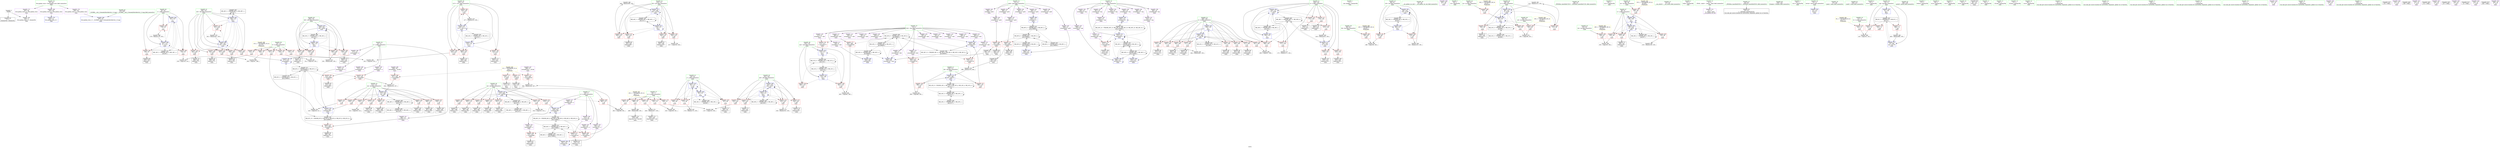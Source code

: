 digraph "SVFG" {
	label="SVFG";

	Node0x55b25806f090 [shape=record,color=grey,label="{NodeID: 0\nNullPtr}"];
	Node0x55b25806f090 -> Node0x55b2580aafb0[style=solid];
	Node0x55b25806f090 -> Node0x55b2580b8f10[style=solid];
	Node0x55b2580deee0 [shape=record,color=black,label="{NodeID: 443\nMR_40V_2 = PHI(MR_40V_4, MR_40V_1, )\npts\{107 \}\n}"];
	Node0x55b2580deee0 -> Node0x55b2580ba0f0[style=dashed];
	Node0x55b2580bd1c0 [shape=record,color=grey,label="{NodeID: 360\n440 = Binary(439, 139, )\n}"];
	Node0x55b2580bd1c0 -> Node0x55b2580baf90[style=solid];
	Node0x55b2580b8bd0 [shape=record,color=red,label="{NodeID: 277\n461\<--460\n\<--arrayidx164\nmain\n}"];
	Node0x55b2580b8bd0 -> Node0x55b2580b2d50[style=solid];
	Node0x55b2580aca10 [shape=record,color=red,label="{NodeID: 194\n173\<--84\n\<--j\nmain\n}"];
	Node0x55b2580aca10 -> Node0x55b2580bdc40[style=solid];
	Node0x55b2580aaaa0 [shape=record,color=black,label="{NodeID: 111\n455\<--454\nidxprom161\<--\nmain\n}"];
	Node0x55b258075610 [shape=record,color=green,label="{NodeID: 28\n40\<--44\nllvm.global_ctors\<--llvm.global_ctors_field_insensitive\nGlob }"];
	Node0x55b258075610 -> Node0x55b2580b13e0[style=solid];
	Node0x55b258075610 -> Node0x55b2580b14b0[style=solid];
	Node0x55b258075610 -> Node0x55b2580b1580[style=solid];
	Node0x55b2580b2d50 [shape=record,color=grey,label="{NodeID: 388\n463 = cmp(461, 462, )\n}"];
	Node0x55b2580ba290 [shape=record,color=blue,label="{NodeID: 305\n277\<--274\narrayidx68\<--\nmain\n}"];
	Node0x55b2580ba290 -> Node0x55b2580ba290[style=dashed];
	Node0x55b2580ba290 -> Node0x55b2580d4ee0[style=dashed];
	Node0x55b2580ae0d0 [shape=record,color=red,label="{NodeID: 222\n267\<--106\n\<--i62\nmain\n}"];
	Node0x55b2580ae0d0 -> Node0x55b2580b2ed0[style=solid];
	Node0x55b2580afb80 [shape=record,color=purple,label="{NodeID: 139\n433\<--10\narrayidx150\<--inq\nmain\n}"];
	Node0x55b2580afb80 -> Node0x55b2580baec0[style=solid];
	Node0x55b258077ce0 [shape=record,color=green,label="{NodeID: 56\n114\<--115\nyk\<--yk_field_insensitive\nmain\n}"];
	Node0x55b258077ce0 -> Node0x55b2580b7440[style=solid];
	Node0x55b258077ce0 -> Node0x55b2580b7510[style=solid];
	Node0x55b258077ce0 -> Node0x55b2580b75e0[style=solid];
	Node0x55b258077ce0 -> Node0x55b2580b76b0[style=solid];
	Node0x55b258077ce0 -> Node0x55b2580b7780[style=solid];
	Node0x55b258077ce0 -> Node0x55b2580b7850[style=solid];
	Node0x55b258077ce0 -> Node0x55b2580b7920[style=solid];
	Node0x55b258077ce0 -> Node0x55b2580b79f0[style=solid];
	Node0x55b258077ce0 -> Node0x55b2580ba9e0[style=solid];
	Node0x55b2580b75e0 [shape=record,color=red,label="{NodeID: 250\n380\<--114\n\<--yk\nmain\n}"];
	Node0x55b2580b75e0 -> Node0x55b2580a9f40[style=solid];
	Node0x55b2580b1240 [shape=record,color=purple,label="{NodeID: 167\n346\<--37\narrayidx103\<--_ZL2dy\nmain\n}"];
	Node0x55b2580b1240 -> Node0x55b2580b8620[style=solid];
	Node0x55b2580abeb0 [shape=record,color=black,label="{NodeID: 84\n312\<--311\nidxprom84\<--\nmain\n}"];
	Node0x55b2580a5040 [shape=record,color=green,label="{NodeID: 1\n7\<--1\n__dso_handle\<--dummyObj\nGlob }"];
	Node0x55b2580df3e0 [shape=record,color=black,label="{NodeID: 444\nMR_42V_2 = PHI(MR_42V_4, MR_42V_1, )\npts\{109 \}\n}"];
	Node0x55b2580df3e0 -> Node0x55b2580ba6a0[style=dashed];
	Node0x55b2580bd340 [shape=record,color=grey,label="{NodeID: 361\n444 = Binary(443, 139, )\n}"];
	Node0x55b2580bd340 -> Node0x55b2580bb060[style=solid];
	Node0x55b2580b8ca0 [shape=record,color=red,label="{NodeID: 278\n472\<--471\n\<--arrayidx171\nmain\n}"];
	Node0x55b2580b8ca0 -> Node0x55b2580bb2d0[style=solid];
	Node0x55b2580acae0 [shape=record,color=red,label="{NodeID: 195\n184\<--86\n\<--i16\nmain\n}"];
	Node0x55b2580acae0 -> Node0x55b2580bf440[style=solid];
	Node0x55b2580aab70 [shape=record,color=black,label="{NodeID: 112\n459\<--458\nidxprom163\<--sub\nmain\n}"];
	Node0x55b2580756e0 [shape=record,color=green,label="{NodeID: 29\n45\<--46\n__cxx_global_var_init\<--__cxx_global_var_init_field_insensitive\n}"];
	Node0x55b2580b2ed0 [shape=record,color=grey,label="{NodeID: 389\n269 = cmp(267, 268, )\n}"];
	Node0x55b2580ba360 [shape=record,color=blue,label="{NodeID: 306\n281\<--123\narrayidx70\<--\nmain\n}"];
	Node0x55b2580ba360 -> Node0x55b2580ba360[style=dashed];
	Node0x55b2580ba360 -> Node0x55b2580d53e0[style=dashed];
	Node0x55b2580ae1a0 [shape=record,color=red,label="{NodeID: 223\n274\<--106\n\<--i62\nmain\n}"];
	Node0x55b2580ae1a0 -> Node0x55b2580ba290[style=solid];
	Node0x55b2580afc50 [shape=record,color=purple,label="{NodeID: 140\n166\<--12\narrayidx\<--grid\nmain\n}"];
	Node0x55b258077db0 [shape=record,color=green,label="{NodeID: 57\n116\<--117\ndd\<--dd_field_insensitive\nmain\n}"];
	Node0x55b258077db0 -> Node0x55b2580b7ac0[style=solid];
	Node0x55b258077db0 -> Node0x55b2580b7b90[style=solid];
	Node0x55b258077db0 -> Node0x55b2580baab0[style=solid];
	Node0x55b2580b76b0 [shape=record,color=red,label="{NodeID: 251\n392\<--114\n\<--yk\nmain\n}"];
	Node0x55b2580b76b0 -> Node0x55b2580aa280[style=solid];
	Node0x55b2580b1310 [shape=record,color=purple,label="{NodeID: 168\n481\<--38\n\<--.str.8\nmain\n}"];
	Node0x55b2580abf80 [shape=record,color=black,label="{NodeID: 85\n315\<--314\nidxprom86\<--\nmain\n}"];
	Node0x55b2580762f0 [shape=record,color=green,label="{NodeID: 2\n18\<--1\n.str\<--dummyObj\nGlob }"];
	Node0x55b2580df8e0 [shape=record,color=black,label="{NodeID: 445\nMR_44V_2 = PHI(MR_44V_3, MR_44V_1, )\npts\{111 \}\n}"];
	Node0x55b2580df8e0 -> Node0x55b2580ba840[style=dashed];
	Node0x55b2580df8e0 -> Node0x55b2580df8e0[style=dashed];
	Node0x55b2580bd4c0 [shape=record,color=grey,label="{NodeID: 362\n214 = Binary(213, 139, )\n}"];
	Node0x55b2580bd4c0 -> Node0x55b2580b98d0[style=solid];
	Node0x55b2580b8d70 [shape=record,color=blue,label="{NodeID: 279\n503\<--41\nllvm.global_ctors_0\<--\nGlob }"];
	Node0x55b2580acbb0 [shape=record,color=red,label="{NodeID: 196\n223\<--86\n\<--i16\nmain\n}"];
	Node0x55b2580acbb0 -> Node0x55b2580bd7c0[style=solid];
	Node0x55b2580aac40 [shape=record,color=black,label="{NodeID: 113\n466\<--465\nidxprom167\<--\nmain\n}"];
	Node0x55b2580757b0 [shape=record,color=green,label="{NodeID: 30\n49\<--50\n_ZNSt8ios_base4InitC1Ev\<--_ZNSt8ios_base4InitC1Ev_field_insensitive\n}"];
	Node0x55b2580b3050 [shape=record,color=grey,label="{NodeID: 390\n452 = cmp(450, 451, )\n}"];
	Node0x55b2580ba430 [shape=record,color=blue,label="{NodeID: 307\n293\<--289\narrayidx76\<--conv\nmain\n}"];
	Node0x55b2580ba430 -> Node0x55b2580ba430[style=dashed];
	Node0x55b2580ba430 -> Node0x55b2580d44e0[style=dashed];
	Node0x55b2580ae270 [shape=record,color=red,label="{NodeID: 224\n283\<--106\n\<--i62\nmain\n}"];
	Node0x55b2580ae270 -> Node0x55b2580abaa0[style=solid];
	Node0x55b2580afd20 [shape=record,color=purple,label="{NodeID: 141\n169\<--12\narrayidx12\<--grid\nmain\n}"];
	Node0x55b2580afd20 -> Node0x55b2580b9320[style=solid];
	Node0x55b258077e80 [shape=record,color=green,label="{NodeID: 58\n118\<--119\nans\<--ans_field_insensitive\nmain\n}"];
	Node0x55b258077e80 -> Node0x55b2580b7c60[style=solid];
	Node0x55b258077e80 -> Node0x55b2580b7d30[style=solid];
	Node0x55b258077e80 -> Node0x55b2580bb130[style=solid];
	Node0x55b258077e80 -> Node0x55b2580bb2d0[style=solid];
	Node0x55b2580b7780 [shape=record,color=red,label="{NodeID: 252\n402\<--114\n\<--yk\nmain\n}"];
	Node0x55b2580b7780 -> Node0x55b2580aa420[style=solid];
	Node0x55b2580b13e0 [shape=record,color=purple,label="{NodeID: 169\n503\<--40\nllvm.global_ctors_0\<--llvm.global_ctors\nGlob }"];
	Node0x55b2580b13e0 -> Node0x55b2580b8d70[style=solid];
	Node0x55b2580ac050 [shape=record,color=black,label="{NodeID: 86\n318\<--317\nidxprom88\<--\nmain\n}"];
	Node0x55b2580761a0 [shape=record,color=green,label="{NodeID: 3\n20\<--1\n.str.1\<--dummyObj\nGlob }"];
	Node0x55b2580dfde0 [shape=record,color=black,label="{NodeID: 446\nMR_46V_2 = PHI(MR_46V_3, MR_46V_1, )\npts\{113 \}\n}"];
	Node0x55b2580dfde0 -> Node0x55b2580d35e0[style=dashed];
	Node0x55b2580bd640 [shape=record,color=grey,label="{NodeID: 363\n416 = Binary(415, 139, )\n}"];
	Node0x55b2580bd640 -> Node0x55b2580bac50[style=solid];
	Node0x55b2580b8e40 [shape=record,color=blue,label="{NodeID: 280\n504\<--42\nllvm.global_ctors_1\<--_GLOBAL__sub_I_Gennady.Korotkevich_2_0.cpp\nGlob }"];
	Node0x55b2580acc80 [shape=record,color=red,label="{NodeID: 197\n190\<--88\n\<--xa\nmain\n}"];
	Node0x55b2580acc80 -> Node0x55b2580b9660[style=solid];
	Node0x55b2580aad10 [shape=record,color=black,label="{NodeID: 114\n470\<--469\nidxprom170\<--sub169\nmain\n}"];
	Node0x55b258075880 [shape=record,color=green,label="{NodeID: 31\n55\<--56\n__cxa_atexit\<--__cxa_atexit_field_insensitive\n}"];
	Node0x55b2580b31d0 [shape=record,color=grey,label="{NodeID: 391\n327 = cmp(326, 328, )\n}"];
	Node0x55b2580ba500 [shape=record,color=blue,label="{NodeID: 308\n298\<--171\narrayidx79\<--\nmain\n}"];
	Node0x55b2580ba500 -> Node0x55b2580ba500[style=dashed];
	Node0x55b2580ba500 -> Node0x55b2580ba770[style=dashed];
	Node0x55b2580ba500 -> Node0x55b2580e23f0[style=dashed];
	Node0x55b2580ae340 [shape=record,color=red,label="{NodeID: 225\n290\<--106\n\<--i62\nmain\n}"];
	Node0x55b2580ae340 -> Node0x55b2580abd10[style=solid];
	Node0x55b2580afdf0 [shape=record,color=purple,label="{NodeID: 142\n206\<--12\narrayidx28\<--grid\nmain\n}"];
	Node0x55b258077f50 [shape=record,color=green,label="{NodeID: 59\n120\<--121\ni157\<--i157_field_insensitive\nmain\n}"];
	Node0x55b258077f50 -> Node0x55b2580b7e00[style=solid];
	Node0x55b258077f50 -> Node0x55b2580b7ed0[style=solid];
	Node0x55b258077f50 -> Node0x55b2580b7fa0[style=solid];
	Node0x55b258077f50 -> Node0x55b2580b8070[style=solid];
	Node0x55b258077f50 -> Node0x55b2580bb200[style=solid];
	Node0x55b258077f50 -> Node0x55b2580bb3a0[style=solid];
	Node0x55b2580b7850 [shape=record,color=red,label="{NodeID: 253\n409\<--114\n\<--yk\nmain\n}"];
	Node0x55b2580b7850 -> Node0x55b2580aa5c0[style=solid];
	Node0x55b2580b14b0 [shape=record,color=purple,label="{NodeID: 170\n504\<--40\nllvm.global_ctors_1\<--llvm.global_ctors\nGlob }"];
	Node0x55b2580b14b0 -> Node0x55b2580b8e40[style=solid];
	Node0x55b2580ac120 [shape=record,color=black,label="{NodeID: 87\n321\<--320\nidxprom90\<--\nmain\n}"];
	Node0x55b258070a00 [shape=record,color=green,label="{NodeID: 4\n22\<--1\nstdin\<--dummyObj\nGlob }"];
	Node0x55b2580d0ee0 [shape=record,color=black,label="{NodeID: 447\nMR_48V_2 = PHI(MR_48V_3, MR_48V_1, )\npts\{115 \}\n}"];
	Node0x55b2580d0ee0 -> Node0x55b2580d3ae0[style=dashed];
	Node0x55b2580bd7c0 [shape=record,color=grey,label="{NodeID: 364\n224 = Binary(223, 139, )\n}"];
	Node0x55b2580bd7c0 -> Node0x55b2580b9a70[style=solid];
	Node0x55b2580b8f10 [shape=record,color=blue, style = dotted,label="{NodeID: 281\n505\<--3\nllvm.global_ctors_2\<--dummyVal\nGlob }"];
	Node0x55b2580acd50 [shape=record,color=red,label="{NodeID: 198\n197\<--90\n\<--ya\nmain\n}"];
	Node0x55b2580acd50 -> Node0x55b2580b9730[style=solid];
	Node0x55b2580aade0 [shape=record,color=purple,label="{NodeID: 115\n51\<--4\n\<--_ZStL8__ioinit\n__cxx_global_var_init\n}"];
	Node0x55b258075950 [shape=record,color=green,label="{NodeID: 32\n54\<--60\n_ZNSt8ios_base4InitD1Ev\<--_ZNSt8ios_base4InitD1Ev_field_insensitive\n}"];
	Node0x55b258075950 -> Node0x55b2580ab040[style=solid];
	Node0x55b2580b3350 [shape=record,color=grey,label="{NodeID: 392\n358 = cmp(356, 357, )\n}"];
	Node0x55b2580ba5d0 [shape=record,color=blue,label="{NodeID: 309\n106\<--302\ni62\<--inc81\nmain\n}"];
	Node0x55b2580ba5d0 -> Node0x55b2580ae0d0[style=dashed];
	Node0x55b2580ba5d0 -> Node0x55b2580ae1a0[style=dashed];
	Node0x55b2580ba5d0 -> Node0x55b2580ae270[style=dashed];
	Node0x55b2580ba5d0 -> Node0x55b2580ae340[style=dashed];
	Node0x55b2580ba5d0 -> Node0x55b2580ae410[style=dashed];
	Node0x55b2580ba5d0 -> Node0x55b2580ae4e0[style=dashed];
	Node0x55b2580ba5d0 -> Node0x55b2580ba5d0[style=dashed];
	Node0x55b2580ba5d0 -> Node0x55b2580deee0[style=dashed];
	Node0x55b2580ae410 [shape=record,color=red,label="{NodeID: 226\n295\<--106\n\<--i62\nmain\n}"];
	Node0x55b2580ae410 -> Node0x55b2580abde0[style=solid];
	Node0x55b2580afec0 [shape=record,color=purple,label="{NodeID: 143\n209\<--12\narrayidx30\<--grid\nmain\n}"];
	Node0x55b2580afec0 -> Node0x55b2580b9800[style=solid];
	Node0x55b258078020 [shape=record,color=green,label="{NodeID: 60\n128\<--129\nfreopen\<--freopen_field_insensitive\n}"];
	Node0x55b2580b7920 [shape=record,color=red,label="{NodeID: 254\n423\<--114\n\<--yk\nmain\n}"];
	Node0x55b2580b7920 -> Node0x55b2580badf0[style=solid];
	Node0x55b2580b1580 [shape=record,color=purple,label="{NodeID: 171\n505\<--40\nllvm.global_ctors_2\<--llvm.global_ctors\nGlob }"];
	Node0x55b2580b1580 -> Node0x55b2580b8f10[style=solid];
	Node0x55b2580ac1f0 [shape=record,color=black,label="{NodeID: 88\n331\<--330\nidxprom96\<--\nmain\n}"];
	Node0x55b258070ea0 [shape=record,color=green,label="{NodeID: 5\n23\<--1\n.str.2\<--dummyObj\nGlob }"];
	Node0x55b2580d13e0 [shape=record,color=black,label="{NodeID: 448\nMR_50V_2 = PHI(MR_50V_3, MR_50V_1, )\npts\{117 \}\n}"];
	Node0x55b2580d13e0 -> Node0x55b2580d3fe0[style=dashed];
	Node0x55b2580bd940 [shape=record,color=grey,label="{NodeID: 365\n219 = Binary(218, 139, )\n}"];
	Node0x55b2580bd940 -> Node0x55b2580b99a0[style=solid];
	Node0x55b2580b8fe0 [shape=record,color=blue,label="{NodeID: 282\n70\<--123\nretval\<--\nmain\n}"];
	Node0x55b2580ace20 [shape=record,color=red,label="{NodeID: 199\n194\<--92\n\<--xb\nmain\n}"];
	Node0x55b2580ace20 -> Node0x55b2580b2750[style=solid];
	Node0x55b2580ae8d0 [shape=record,color=purple,label="{NodeID: 116\n241\<--8\narrayidx49\<--dist\nmain\n}"];
	Node0x55b258075a20 [shape=record,color=green,label="{NodeID: 33\n67\<--68\nmain\<--main_field_insensitive\n}"];
	Node0x55b2580b34d0 [shape=record,color=grey,label="{NodeID: 393\n362 = cmp(360, 361, )\n}"];
	Node0x55b2580ba6a0 [shape=record,color=blue,label="{NodeID: 310\n108\<--139\nb\<--\nmain\n}"];
	Node0x55b2580ba6a0 -> Node0x55b2580ae5b0[style=dashed];
	Node0x55b2580ba6a0 -> Node0x55b2580ae680[style=dashed];
	Node0x55b2580ba6a0 -> Node0x55b2580ae750[style=dashed];
	Node0x55b2580ba6a0 -> Node0x55b2580b66b0[style=dashed];
	Node0x55b2580ba6a0 -> Node0x55b2580b6740[style=dashed];
	Node0x55b2580ba6a0 -> Node0x55b2580b6810[style=dashed];
	Node0x55b2580ba6a0 -> Node0x55b2580b68e0[style=dashed];
	Node0x55b2580ba6a0 -> Node0x55b2580b69b0[style=dashed];
	Node0x55b2580ba6a0 -> Node0x55b2580bb060[style=dashed];
	Node0x55b2580ba6a0 -> Node0x55b2580df3e0[style=dashed];
	Node0x55b2580ae4e0 [shape=record,color=red,label="{NodeID: 227\n301\<--106\n\<--i62\nmain\n}"];
	Node0x55b2580ae4e0 -> Node0x55b2580becc0[style=solid];
	Node0x55b2580aff90 [shape=record,color=purple,label="{NodeID: 144\n285\<--12\narrayidx72\<--grid\nmain\n}"];
	Node0x55b2580780f0 [shape=record,color=green,label="{NodeID: 61\n136\<--137\nscanf\<--scanf_field_insensitive\n}"];
	Node0x55b2580b79f0 [shape=record,color=red,label="{NodeID: 255\n431\<--114\n\<--yk\nmain\n}"];
	Node0x55b2580b79f0 -> Node0x55b2580aa9d0[style=solid];
	Node0x55b2580b1650 [shape=record,color=red,label="{NodeID: 172\n124\<--22\n\<--stdin\nmain\n}"];
	Node0x55b2580b1650 -> Node0x55b2580ab160[style=solid];
	Node0x55b2580ac2c0 [shape=record,color=black,label="{NodeID: 89\n335\<--334\nidxprom98\<--\nmain\n}"];
	Node0x55b258070f30 [shape=record,color=green,label="{NodeID: 6\n25\<--1\n.str.3\<--dummyObj\nGlob }"];
	Node0x55b2580d14d0 [shape=record,color=black,label="{NodeID: 449\nMR_52V_2 = PHI(MR_52V_4, MR_52V_1, )\npts\{119 \}\n}"];
	Node0x55b2580d14d0 -> Node0x55b2580bb130[style=dashed];
	Node0x55b2580bdac0 [shape=record,color=grey,label="{NodeID: 366\n469 = Binary(468, 139, )\n}"];
	Node0x55b2580bdac0 -> Node0x55b2580aad10[style=solid];
	Node0x55b2580b90b0 [shape=record,color=blue,label="{NodeID: 283\n74\<--139\nqq\<--\nmain\n}"];
	Node0x55b2580b90b0 -> Node0x55b2580dc1e0[style=dashed];
	Node0x55b2580acef0 [shape=record,color=red,label="{NodeID: 200\n201\<--94\n\<--yb\nmain\n}"];
	Node0x55b2580acef0 -> Node0x55b2580bee40[style=solid];
	Node0x55b2580ae9a0 [shape=record,color=purple,label="{NodeID: 117\n244\<--8\narrayidx51\<--dist\nmain\n}"];
	Node0x55b2580ae9a0 -> Node0x55b2580b9ce0[style=solid];
	Node0x55b258076f10 [shape=record,color=green,label="{NodeID: 34\n70\<--71\nretval\<--retval_field_insensitive\nmain\n}"];
	Node0x55b258076f10 -> Node0x55b2580b8fe0[style=solid];
	Node0x55b2580b3650 [shape=record,color=grey,label="{NodeID: 394\n351 = cmp(350, 123, )\n}"];
	Node0x55b2580ba770 [shape=record,color=blue,label="{NodeID: 311\n322\<--211\narrayidx91\<--\nmain\n}"];
	Node0x55b2580ba770 -> Node0x55b2580b8b00[style=dashed];
	Node0x55b2580ba770 -> Node0x55b2580ba770[style=dashed];
	Node0x55b2580ba770 -> Node0x55b2580baec0[style=dashed];
	Node0x55b2580ba770 -> Node0x55b2580d17e0[style=dashed];
	Node0x55b2580ba770 -> Node0x55b2580e23f0[style=dashed];
	Node0x55b2580ae5b0 [shape=record,color=red,label="{NodeID: 228\n307\<--108\n\<--b\nmain\n}"];
	Node0x55b2580ae5b0 -> Node0x55b2580b3950[style=solid];
	Node0x55b2580b0060 [shape=record,color=purple,label="{NodeID: 145\n286\<--12\narrayidx73\<--grid\nmain\n}"];
	Node0x55b2580b0060 -> Node0x55b2580b8140[style=solid];
	Node0x55b2580aae90 [shape=record,color=green,label="{NodeID: 62\n148\<--149\nprintf\<--printf_field_insensitive\n}"];
	Node0x55b2580b7ac0 [shape=record,color=red,label="{NodeID: 256\n388\<--116\n\<--dd\nmain\n}"];
	Node0x55b2580b7ac0 -> Node0x55b2580b28d0[style=solid];
	Node0x55b2580b1720 [shape=record,color=red,label="{NodeID: 173\n130\<--27\n\<--stdout\nmain\n}"];
	Node0x55b2580b1720 -> Node0x55b2580ab1f0[style=solid];
	Node0x55b2580ac390 [shape=record,color=black,label="{NodeID: 90\n341\<--340\nidxprom100\<--\nmain\n}"];
	Node0x55b258070fc0 [shape=record,color=green,label="{NodeID: 7\n27\<--1\nstdout\<--dummyObj\nGlob }"];
	Node0x55b2580d15c0 [shape=record,color=black,label="{NodeID: 450\nMR_54V_2 = PHI(MR_54V_4, MR_54V_1, )\npts\{121 \}\n}"];
	Node0x55b2580d15c0 -> Node0x55b2580bb200[style=dashed];
	Node0x55b2580bdc40 [shape=record,color=grey,label="{NodeID: 367\n174 = Binary(173, 139, )\n}"];
	Node0x55b2580bdc40 -> Node0x55b2580b93f0[style=solid];
	Node0x55b2580b9180 [shape=record,color=blue,label="{NodeID: 284\n82\<--123\ni\<--\nmain\n}"];
	Node0x55b2580b9180 -> Node0x55b2580b2420[style=dashed];
	Node0x55b2580b9180 -> Node0x55b2580b24f0[style=dashed];
	Node0x55b2580b9180 -> Node0x55b2580b25c0[style=dashed];
	Node0x55b2580b9180 -> Node0x55b2580b94c0[style=dashed];
	Node0x55b2580b9180 -> Node0x55b2580dc6e0[style=dashed];
	Node0x55b2580acfc0 [shape=record,color=red,label="{NodeID: 201\n193\<--96\n\<--x\nmain\n}"];
	Node0x55b2580acfc0 -> Node0x55b2580b2750[style=solid];
	Node0x55b2580aea70 [shape=record,color=purple,label="{NodeID: 118\n292\<--8\narrayidx75\<--dist\nmain\n}"];
	Node0x55b258076fe0 [shape=record,color=green,label="{NodeID: 35\n72\<--73\ntt\<--tt_field_insensitive\nmain\n}"];
	Node0x55b258076fe0 -> Node0x55b2580b17f0[style=solid];
	Node0x55b2580b37d0 [shape=record,color=grey,label="{NodeID: 395\n354 = cmp(353, 123, )\n}"];
	Node0x55b2580ba840 [shape=record,color=blue,label="{NodeID: 312\n110\<--123\nj92\<--\nmain\n}"];
	Node0x55b2580ba840 -> Node0x55b2580b6a80[style=dashed];
	Node0x55b2580ba840 -> Node0x55b2580b6b50[style=dashed];
	Node0x55b2580ba840 -> Node0x55b2580b6c20[style=dashed];
	Node0x55b2580ba840 -> Node0x55b2580b6cf0[style=dashed];
	Node0x55b2580ba840 -> Node0x55b2580ba840[style=dashed];
	Node0x55b2580ba840 -> Node0x55b2580baf90[style=dashed];
	Node0x55b2580ba840 -> Node0x55b2580df8e0[style=dashed];
	Node0x55b2580ae680 [shape=record,color=red,label="{NodeID: 229\n311\<--108\n\<--b\nmain\n}"];
	Node0x55b2580ae680 -> Node0x55b2580abeb0[style=solid];
	Node0x55b2580b0130 [shape=record,color=purple,label="{NodeID: 146\n379\<--12\narrayidx120\<--grid\nmain\n}"];
	Node0x55b2580aaf20 [shape=record,color=green,label="{NodeID: 63\n42\<--499\n_GLOBAL__sub_I_Gennady.Korotkevich_2_0.cpp\<--_GLOBAL__sub_I_Gennady.Korotkevich_2_0.cpp_field_insensitive\n}"];
	Node0x55b2580aaf20 -> Node0x55b2580b8e40[style=solid];
	Node0x55b2580b7b90 [shape=record,color=red,label="{NodeID: 257\n398\<--116\n\<--dd\nmain\n}"];
	Node0x55b2580b7b90 -> Node0x55b2580bab80[style=solid];
	Node0x55b2580b17f0 [shape=record,color=red,label="{NodeID: 174\n142\<--72\n\<--tt\nmain\n}"];
	Node0x55b2580b17f0 -> Node0x55b2580befc0[style=solid];
	Node0x55b2580ac460 [shape=record,color=black,label="{NodeID: 91\n345\<--344\nidxprom102\<--\nmain\n}"];
	Node0x55b258071050 [shape=record,color=green,label="{NodeID: 8\n28\<--1\n.str.4\<--dummyObj\nGlob }"];
	Node0x55b2580e1f20 [shape=record,color=black,label="{NodeID: 451\nMR_56V_2 = PHI(MR_56V_8, MR_56V_1, )\npts\{90000 \}\n}"];
	Node0x55b2580e1f20 -> Node0x55b2580ba430[style=dashed];
	Node0x55b2580e1f20 -> Node0x55b2580d44e0[style=dashed];
	Node0x55b2580e1f20 -> Node0x55b2580e5ff0[style=dashed];
	Node0x55b2580bddc0 [shape=record,color=grey,label="{NodeID: 368\n179 = Binary(178, 139, )\n}"];
	Node0x55b2580bddc0 -> Node0x55b2580b94c0[style=solid];
	Node0x55b2580b9250 [shape=record,color=blue,label="{NodeID: 285\n84\<--123\nj\<--\nmain\n}"];
	Node0x55b2580b9250 -> Node0x55b2580ac870[style=dashed];
	Node0x55b2580b9250 -> Node0x55b2580ac940[style=dashed];
	Node0x55b2580b9250 -> Node0x55b2580aca10[style=dashed];
	Node0x55b2580b9250 -> Node0x55b2580b9250[style=dashed];
	Node0x55b2580b9250 -> Node0x55b2580b93f0[style=dashed];
	Node0x55b2580b9250 -> Node0x55b2580dcbe0[style=dashed];
	Node0x55b2580ad090 [shape=record,color=red,label="{NodeID: 202\n207\<--96\n\<--x\nmain\n}"];
	Node0x55b2580ad090 -> Node0x55b2580ab4f0[style=solid];
	Node0x55b2580aeb40 [shape=record,color=purple,label="{NodeID: 119\n293\<--8\narrayidx76\<--dist\nmain\n}"];
	Node0x55b2580aeb40 -> Node0x55b2580ba430[style=solid];
	Node0x55b2580770b0 [shape=record,color=green,label="{NodeID: 36\n74\<--75\nqq\<--qq_field_insensitive\nmain\n}"];
	Node0x55b2580770b0 -> Node0x55b2580b18c0[style=solid];
	Node0x55b2580770b0 -> Node0x55b2580b1990[style=solid];
	Node0x55b2580770b0 -> Node0x55b2580b1a60[style=solid];
	Node0x55b2580770b0 -> Node0x55b2580b90b0[style=solid];
	Node0x55b2580770b0 -> Node0x55b2580bb470[style=solid];
	Node0x55b2580b3950 [shape=record,color=grey,label="{NodeID: 396\n309 = cmp(307, 308, )\n}"];
	Node0x55b2580ba910 [shape=record,color=blue,label="{NodeID: 313\n112\<--338\nxk\<--add\nmain\n}"];
	Node0x55b2580ba910 -> Node0x55b2580b6dc0[style=dashed];
	Node0x55b2580ba910 -> Node0x55b2580b6e90[style=dashed];
	Node0x55b2580ba910 -> Node0x55b2580b6f60[style=dashed];
	Node0x55b2580ba910 -> Node0x55b2580b7030[style=dashed];
	Node0x55b2580ba910 -> Node0x55b2580b7100[style=dashed];
	Node0x55b2580ba910 -> Node0x55b2580b71d0[style=dashed];
	Node0x55b2580ba910 -> Node0x55b2580b72a0[style=dashed];
	Node0x55b2580ba910 -> Node0x55b2580b7370[style=dashed];
	Node0x55b2580ba910 -> Node0x55b2580ba910[style=dashed];
	Node0x55b2580ba910 -> Node0x55b2580d35e0[style=dashed];
	Node0x55b2580ae750 [shape=record,color=red,label="{NodeID: 230\n317\<--108\n\<--b\nmain\n}"];
	Node0x55b2580ae750 -> Node0x55b2580ac050[style=solid];
	Node0x55b2580b0200 [shape=record,color=purple,label="{NodeID: 147\n382\<--12\narrayidx122\<--grid\nmain\n}"];
	Node0x55b2580b0200 -> Node0x55b2580b8960[style=solid];
	Node0x55b2580aafb0 [shape=record,color=black,label="{NodeID: 64\n2\<--3\ndummyVal\<--dummyVal\n}"];
	Node0x55b2580b7c60 [shape=record,color=red,label="{NodeID: 258\n462\<--118\n\<--ans\nmain\n}"];
	Node0x55b2580b7c60 -> Node0x55b2580b2d50[style=solid];
	Node0x55b2580b18c0 [shape=record,color=red,label="{NodeID: 175\n141\<--74\n\<--qq\nmain\n}"];
	Node0x55b2580b18c0 -> Node0x55b2580befc0[style=solid];
	Node0x55b2580ac530 [shape=record,color=black,label="{NodeID: 92\n365\<--364\nidxprom111\<--\nmain\n}"];
	Node0x55b258071120 [shape=record,color=green,label="{NodeID: 9\n30\<--1\n.str.5\<--dummyObj\nGlob }"];
	Node0x55b2580e23f0 [shape=record,color=black,label="{NodeID: 452\nMR_58V_2 = PHI(MR_58V_8, MR_58V_1, )\npts\{110000 \}\n}"];
	Node0x55b2580e23f0 -> Node0x55b2580ba500[style=dashed];
	Node0x55b2580e23f0 -> Node0x55b2580ba770[style=dashed];
	Node0x55b2580e23f0 -> Node0x55b2580e23f0[style=dashed];
	Node0x55b2580e23f0 -> Node0x55b2580e64f0[style=dashed];
	Node0x55b2580bdf40 [shape=record,color=grey,label="{NodeID: 369\n485 = Binary(484, 139, )\n}"];
	Node0x55b2580bdf40 -> Node0x55b2580bb470[style=solid];
	Node0x55b2580b9320 [shape=record,color=blue,label="{NodeID: 286\n169\<--171\narrayidx12\<--\nmain\n}"];
	Node0x55b2580b9320 -> Node0x55b2580d5de0[style=dashed];
	Node0x55b2580ad160 [shape=record,color=red,label="{NodeID: 203\n218\<--96\n\<--x\nmain\n}"];
	Node0x55b2580ad160 -> Node0x55b2580bd940[style=solid];
	Node0x55b2580aec10 [shape=record,color=purple,label="{NodeID: 120\n369\<--8\narrayidx114\<--dist\nmain\n}"];
	Node0x55b258077180 [shape=record,color=green,label="{NodeID: 37\n76\<--77\nw\<--w_field_insensitive\nmain\n}"];
	Node0x55b258077180 -> Node0x55b2580b1b30[style=solid];
	Node0x55b258077180 -> Node0x55b2580b1c00[style=solid];
	Node0x55b258077180 -> Node0x55b2580b1cd0[style=solid];
	Node0x55b258077180 -> Node0x55b2580b1da0[style=solid];
	Node0x55b258077180 -> Node0x55b2580b1e70[style=solid];
	Node0x55b2580ba9e0 [shape=record,color=blue,label="{NodeID: 314\n114\<--348\nyk\<--add104\nmain\n}"];
	Node0x55b2580ba9e0 -> Node0x55b2580b7440[style=dashed];
	Node0x55b2580ba9e0 -> Node0x55b2580b7510[style=dashed];
	Node0x55b2580ba9e0 -> Node0x55b2580b75e0[style=dashed];
	Node0x55b2580ba9e0 -> Node0x55b2580b76b0[style=dashed];
	Node0x55b2580ba9e0 -> Node0x55b2580b7780[style=dashed];
	Node0x55b2580ba9e0 -> Node0x55b2580b7850[style=dashed];
	Node0x55b2580ba9e0 -> Node0x55b2580b7920[style=dashed];
	Node0x55b2580ba9e0 -> Node0x55b2580b79f0[style=dashed];
	Node0x55b2580ba9e0 -> Node0x55b2580ba9e0[style=dashed];
	Node0x55b2580ba9e0 -> Node0x55b2580d3ae0[style=dashed];
	Node0x55b2580b66b0 [shape=record,color=red,label="{NodeID: 231\n330\<--108\n\<--b\nmain\n}"];
	Node0x55b2580b66b0 -> Node0x55b2580ac1f0[style=solid];
	Node0x55b2580b02d0 [shape=record,color=purple,label="{NodeID: 148\n277\<--14\narrayidx68\<--x\nmain\n}"];
	Node0x55b2580b02d0 -> Node0x55b2580ba290[style=solid];
	Node0x55b2580ab040 [shape=record,color=black,label="{NodeID: 65\n53\<--54\n\<--_ZNSt8ios_base4InitD1Ev\nCan only get source location for instruction, argument, global var or function.}"];
	Node0x55b2580b7d30 [shape=record,color=red,label="{NodeID: 259\n480\<--118\n\<--ans\nmain\n}"];
	Node0x55b2580b1990 [shape=record,color=red,label="{NodeID: 176\n145\<--74\n\<--qq\nmain\n}"];
	Node0x55b2580ac600 [shape=record,color=black,label="{NodeID: 93\n368\<--367\nidxprom113\<--\nmain\n}"];
	Node0x55b2580711f0 [shape=record,color=green,label="{NodeID: 10\n32\<--1\n.str.6\<--dummyObj\nGlob }"];
	Node0x55b2580e28f0 [shape=record,color=black,label="{NodeID: 453\nMR_60V_2 = PHI(MR_60V_6, MR_60V_1, )\npts\{130000 \}\n}"];
	Node0x55b2580e28f0 -> Node0x55b2580d5de0[style=dashed];
	Node0x55b2580e28f0 -> Node0x55b2580e55f0[style=dashed];
	Node0x55b2580be0c0 [shape=record,color=grey,label="{NodeID: 370\n477 = Binary(476, 139, )\n}"];
	Node0x55b2580be0c0 -> Node0x55b2580bb3a0[style=solid];
	Node0x55b2580b93f0 [shape=record,color=blue,label="{NodeID: 287\n84\<--174\nj\<--inc\nmain\n}"];
	Node0x55b2580b93f0 -> Node0x55b2580ac870[style=dashed];
	Node0x55b2580b93f0 -> Node0x55b2580ac940[style=dashed];
	Node0x55b2580b93f0 -> Node0x55b2580aca10[style=dashed];
	Node0x55b2580b93f0 -> Node0x55b2580b9250[style=dashed];
	Node0x55b2580b93f0 -> Node0x55b2580b93f0[style=dashed];
	Node0x55b2580b93f0 -> Node0x55b2580dcbe0[style=dashed];
	Node0x55b2580ad230 [shape=record,color=red,label="{NodeID: 204\n200\<--98\n\<--y\nmain\n}"];
	Node0x55b2580ad230 -> Node0x55b2580bee40[style=solid];
	Node0x55b2580aece0 [shape=record,color=purple,label="{NodeID: 121\n375\<--8\narrayidx118\<--dist\nmain\n}"];
	Node0x55b2580aece0 -> Node0x55b2580b8890[style=solid];
	Node0x55b258077250 [shape=record,color=green,label="{NodeID: 38\n78\<--79\nh\<--h_field_insensitive\nmain\n}"];
	Node0x55b258077250 -> Node0x55b2580b1f40[style=solid];
	Node0x55b258077250 -> Node0x55b2580b2010[style=solid];
	Node0x55b258077250 -> Node0x55b2580b20e0[style=solid];
	Node0x55b258077250 -> Node0x55b2580b21b0[style=solid];
	Node0x55b258077250 -> Node0x55b2580b2280[style=solid];
	Node0x55b258082620 [shape=record,color=black,label="{NodeID: 398\nMR_50V_6 = PHI(MR_50V_5, MR_50V_4, MR_50V_4, MR_50V_4, MR_50V_4, )\npts\{117 \}\n}"];
	Node0x55b258082620 -> Node0x55b2580baab0[style=dashed];
	Node0x55b258082620 -> Node0x55b258082620[style=dashed];
	Node0x55b258082620 -> Node0x55b2580d3fe0[style=dashed];
	Node0x55b2580baab0 [shape=record,color=blue,label="{NodeID: 315\n116\<--386\ndd\<--add125\nmain\n}"];
	Node0x55b2580baab0 -> Node0x55b2580b7ac0[style=dashed];
	Node0x55b2580baab0 -> Node0x55b2580b7b90[style=dashed];
	Node0x55b2580baab0 -> Node0x55b258082620[style=dashed];
	Node0x55b2580b6740 [shape=record,color=red,label="{NodeID: 232\n340\<--108\n\<--b\nmain\n}"];
	Node0x55b2580b6740 -> Node0x55b2580ac390[style=solid];
	Node0x55b2580b03a0 [shape=record,color=purple,label="{NodeID: 149\n313\<--14\narrayidx85\<--x\nmain\n}"];
	Node0x55b2580b03a0 -> Node0x55b2580b8210[style=solid];
	Node0x55b2580ab0d0 [shape=record,color=black,label="{NodeID: 66\n69\<--123\nmain_ret\<--\nmain\n}"];
	Node0x55b2580b7e00 [shape=record,color=red,label="{NodeID: 260\n450\<--120\n\<--i157\nmain\n}"];
	Node0x55b2580b7e00 -> Node0x55b2580b3050[style=solid];
	Node0x55b2580b1a60 [shape=record,color=red,label="{NodeID: 177\n484\<--74\n\<--qq\nmain\n}"];
	Node0x55b2580b1a60 -> Node0x55b2580bdf40[style=solid];
	Node0x55b2580ac6d0 [shape=record,color=black,label="{NodeID: 94\n371\<--370\nidxprom115\<--\nmain\n}"];
	Node0x55b2580763e0 [shape=record,color=green,label="{NodeID: 11\n34\<--1\n.str.7\<--dummyObj\nGlob }"];
	Node0x55b2580e2df0 [shape=record,color=black,label="{NodeID: 454\nMR_62V_2 = PHI(MR_62V_5, MR_62V_1, )\npts\{150000 \}\n}"];
	Node0x55b2580e2df0 -> Node0x55b2580ba290[style=dashed];
	Node0x55b2580e2df0 -> Node0x55b2580d4ee0[style=dashed];
	Node0x55b2580be240 [shape=record,color=grey,label="{NodeID: 371\n272 = Binary(271, 139, )\n}"];
	Node0x55b2580be240 -> Node0x55b2580ba1c0[style=solid];
	Node0x55b2580b94c0 [shape=record,color=blue,label="{NodeID: 288\n82\<--179\ni\<--inc14\nmain\n}"];
	Node0x55b2580b94c0 -> Node0x55b2580b2420[style=dashed];
	Node0x55b2580b94c0 -> Node0x55b2580b24f0[style=dashed];
	Node0x55b2580b94c0 -> Node0x55b2580b25c0[style=dashed];
	Node0x55b2580b94c0 -> Node0x55b2580b94c0[style=dashed];
	Node0x55b2580b94c0 -> Node0x55b2580dc6e0[style=dashed];
	Node0x55b2580ad300 [shape=record,color=red,label="{NodeID: 205\n204\<--98\n\<--y\nmain\n}"];
	Node0x55b2580ad300 -> Node0x55b2580ab420[style=solid];
	Node0x55b2580aedb0 [shape=record,color=purple,label="{NodeID: 122\n391\<--8\narrayidx127\<--dist\nmain\n}"];
	Node0x55b258077320 [shape=record,color=green,label="{NodeID: 39\n80\<--81\nbb\<--bb_field_insensitive\nmain\n}"];
	Node0x55b258077320 -> Node0x55b2580b2350[style=solid];
	Node0x55b2580d16f0 [shape=record,color=black,label="{NodeID: 399\nMR_56V_12 = PHI(MR_56V_11, MR_56V_9, MR_56V_9, MR_56V_9, MR_56V_9, )\npts\{90000 \}\n}"];
	Node0x55b2580d16f0 -> Node0x55b2580b8890[style=dashed];
	Node0x55b2580d16f0 -> Node0x55b2580b8a30[style=dashed];
	Node0x55b2580d16f0 -> Node0x55b2580bab80[style=dashed];
	Node0x55b2580d16f0 -> Node0x55b2580d16f0[style=dashed];
	Node0x55b2580d16f0 -> Node0x55b2580d44e0[style=dashed];
	Node0x55b2580bab80 [shape=record,color=blue,label="{NodeID: 316\n404\<--398\narrayidx135\<--\nmain\n}"];
	Node0x55b2580bab80 -> Node0x55b2580d16f0[style=dashed];
	Node0x55b2580b6810 [shape=record,color=red,label="{NodeID: 233\n364\<--108\n\<--b\nmain\n}"];
	Node0x55b2580b6810 -> Node0x55b2580ac530[style=solid];
	Node0x55b2580b0470 [shape=record,color=purple,label="{NodeID: 150\n332\<--14\narrayidx97\<--x\nmain\n}"];
	Node0x55b2580b0470 -> Node0x55b2580b83b0[style=solid];
	Node0x55b2580ab160 [shape=record,color=black,label="{NodeID: 67\n127\<--124\ncall\<--\nmain\n}"];
	Node0x55b2580b7ed0 [shape=record,color=red,label="{NodeID: 261\n454\<--120\n\<--i157\nmain\n}"];
	Node0x55b2580b7ed0 -> Node0x55b2580aaaa0[style=solid];
	Node0x55b2580b1b30 [shape=record,color=red,label="{NodeID: 178\n161\<--76\n\<--w\nmain\n}"];
	Node0x55b2580b1b30 -> Node0x55b2580bf2c0[style=solid];
	Node0x55b2580ac7a0 [shape=record,color=black,label="{NodeID: 95\n374\<--373\nidxprom117\<--\nmain\n}"];
	Node0x55b2580764b0 [shape=record,color=green,label="{NodeID: 12\n36\<--1\n_ZL2dx\<--dummyObj\nGlob }"];
	Node0x55b2580e32f0 [shape=record,color=black,label="{NodeID: 455\nMR_64V_2 = PHI(MR_64V_5, MR_64V_1, )\npts\{170000 \}\n}"];
	Node0x55b2580e32f0 -> Node0x55b2580ba360[style=dashed];
	Node0x55b2580e32f0 -> Node0x55b2580d53e0[style=dashed];
	Node0x55b2580be3c0 [shape=record,color=grey,label="{NodeID: 372\n458 = Binary(457, 139, )\n}"];
	Node0x55b2580be3c0 -> Node0x55b2580aab70[style=solid];
	Node0x55b2580b9590 [shape=record,color=blue,label="{NodeID: 289\n86\<--123\ni16\<--\nmain\n}"];
	Node0x55b2580b9590 -> Node0x55b2580acae0[style=dashed];
	Node0x55b2580b9590 -> Node0x55b2580acbb0[style=dashed];
	Node0x55b2580b9590 -> Node0x55b2580b9a70[style=dashed];
	Node0x55b2580b9590 -> Node0x55b2580dd0e0[style=dashed];
	Node0x55b2580ad3d0 [shape=record,color=red,label="{NodeID: 206\n213\<--98\n\<--y\nmain\n}"];
	Node0x55b2580ad3d0 -> Node0x55b2580bd4c0[style=solid];
	Node0x55b2580aee80 [shape=record,color=purple,label="{NodeID: 123\n394\<--8\narrayidx129\<--dist\nmain\n}"];
	Node0x55b2580aee80 -> Node0x55b2580b8a30[style=solid];
	Node0x55b2580773f0 [shape=record,color=green,label="{NodeID: 40\n82\<--83\ni\<--i_field_insensitive\nmain\n}"];
	Node0x55b2580773f0 -> Node0x55b2580b2420[style=solid];
	Node0x55b2580773f0 -> Node0x55b2580b24f0[style=solid];
	Node0x55b2580773f0 -> Node0x55b2580b25c0[style=solid];
	Node0x55b2580773f0 -> Node0x55b2580b9180[style=solid];
	Node0x55b2580773f0 -> Node0x55b2580b94c0[style=solid];
	Node0x55b2580ebef0 [shape=record,color=yellow,style=double,label="{NodeID: 483\n2V_1 = ENCHI(MR_2V_0)\npts\{1 \}\nFun[main]}"];
	Node0x55b2580ebef0 -> Node0x55b2580b1650[style=dashed];
	Node0x55b2580ebef0 -> Node0x55b2580b1720[style=dashed];
	Node0x55b2580ebef0 -> Node0x55b2580b8480[style=dashed];
	Node0x55b2580ebef0 -> Node0x55b2580b8620[style=dashed];
	Node0x55b2580d17e0 [shape=record,color=black,label="{NodeID: 400\nMR_58V_14 = PHI(MR_58V_13, MR_58V_10, MR_58V_10, MR_58V_10, MR_58V_10, )\npts\{110000 \}\n}"];
	Node0x55b2580d17e0 -> Node0x55b2580b8b00[style=dashed];
	Node0x55b2580d17e0 -> Node0x55b2580ba770[style=dashed];
	Node0x55b2580d17e0 -> Node0x55b2580baec0[style=dashed];
	Node0x55b2580d17e0 -> Node0x55b2580d17e0[style=dashed];
	Node0x55b2580d17e0 -> Node0x55b2580e23f0[style=dashed];
	Node0x55b2580bac50 [shape=record,color=blue,label="{NodeID: 317\n104\<--416\ne\<--inc142\nmain\n}"];
	Node0x55b2580bac50 -> Node0x55b2580adf30[style=dashed];
	Node0x55b2580bac50 -> Node0x55b2580ae000[style=dashed];
	Node0x55b2580bac50 -> Node0x55b2580e78f0[style=dashed];
	Node0x55b2580b68e0 [shape=record,color=red,label="{NodeID: 234\n370\<--108\n\<--b\nmain\n}"];
	Node0x55b2580b68e0 -> Node0x55b2580ac6d0[style=solid];
	Node0x55b2580b0540 [shape=record,color=purple,label="{NodeID: 151\n366\<--14\narrayidx112\<--x\nmain\n}"];
	Node0x55b2580b0540 -> Node0x55b2580b86f0[style=solid];
	Node0x55b2580ab1f0 [shape=record,color=black,label="{NodeID: 68\n133\<--130\ncall1\<--\nmain\n}"];
	Node0x55b2580b7fa0 [shape=record,color=red,label="{NodeID: 262\n465\<--120\n\<--i157\nmain\n}"];
	Node0x55b2580b7fa0 -> Node0x55b2580aac40[style=solid];
	Node0x55b2580b1c00 [shape=record,color=red,label="{NodeID: 179\n236\<--76\n\<--w\nmain\n}"];
	Node0x55b2580b1c00 -> Node0x55b2580b2a50[style=solid];
	Node0x55b2580a9e70 [shape=record,color=black,label="{NodeID: 96\n378\<--377\nidxprom119\<--\nmain\n}"];
	Node0x55b258076580 [shape=record,color=green,label="{NodeID: 13\n37\<--1\n_ZL2dy\<--dummyObj\nGlob }"];
	Node0x55b2580e37f0 [shape=record,color=black,label="{NodeID: 456\nMR_52V_6 = PHI(MR_52V_5, MR_52V_4, )\npts\{119 \}\n}"];
	Node0x55b2580e37f0 -> Node0x55b2580b7c60[style=dashed];
	Node0x55b2580e37f0 -> Node0x55b2580b7d30[style=dashed];
	Node0x55b2580e37f0 -> Node0x55b2580bb2d0[style=dashed];
	Node0x55b2580e37f0 -> Node0x55b2580d14d0[style=dashed];
	Node0x55b2580e37f0 -> Node0x55b2580e37f0[style=dashed];
	Node0x55b2580be540 [shape=record,color=grey,label="{NodeID: 373\n256 = Binary(255, 139, )\n}"];
	Node0x55b2580be540 -> Node0x55b2580b9e80[style=solid];
	Node0x55b2580b9660 [shape=record,color=blue,label="{NodeID: 290\n96\<--190\nx\<--\nmain\n}"];
	Node0x55b2580b9660 -> Node0x55b2580acfc0[style=dashed];
	Node0x55b2580b9660 -> Node0x55b2580ad090[style=dashed];
	Node0x55b2580b9660 -> Node0x55b2580ad160[style=dashed];
	Node0x55b2580b9660 -> Node0x55b2580b9660[style=dashed];
	Node0x55b2580b9660 -> Node0x55b2580b99a0[style=dashed];
	Node0x55b2580b9660 -> Node0x55b2580dd5e0[style=dashed];
	Node0x55b2580ad4a0 [shape=record,color=red,label="{NodeID: 207\n229\<--100\n\<--i40\nmain\n}"];
	Node0x55b2580ad4a0 -> Node0x55b2580b2bd0[style=solid];
	Node0x55b2580aef50 [shape=record,color=purple,label="{NodeID: 124\n401\<--8\narrayidx133\<--dist\nmain\n}"];
	Node0x55b2580774c0 [shape=record,color=green,label="{NodeID: 41\n84\<--85\nj\<--j_field_insensitive\nmain\n}"];
	Node0x55b2580774c0 -> Node0x55b2580ac870[style=solid];
	Node0x55b2580774c0 -> Node0x55b2580ac940[style=solid];
	Node0x55b2580774c0 -> Node0x55b2580aca10[style=solid];
	Node0x55b2580774c0 -> Node0x55b2580b9250[style=solid];
	Node0x55b2580774c0 -> Node0x55b2580b93f0[style=solid];
	Node0x55b2580d1ce0 [shape=record,color=black,label="{NodeID: 401\nMR_62V_10 = PHI(MR_62V_9, MR_62V_6, MR_62V_6, MR_62V_6, MR_62V_6, )\npts\{150000 \}\n}"];
	Node0x55b2580d1ce0 -> Node0x55b2580b83b0[style=dashed];
	Node0x55b2580d1ce0 -> Node0x55b2580b86f0[style=dashed];
	Node0x55b2580d1ce0 -> Node0x55b2580bad20[style=dashed];
	Node0x55b2580d1ce0 -> Node0x55b2580d1ce0[style=dashed];
	Node0x55b2580d1ce0 -> Node0x55b2580d4ee0[style=dashed];
	Node0x55b2580bad20 [shape=record,color=blue,label="{NodeID: 318\n421\<--418\narrayidx144\<--\nmain\n}"];
	Node0x55b2580bad20 -> Node0x55b2580d1ce0[style=dashed];
	Node0x55b2580b69b0 [shape=record,color=red,label="{NodeID: 235\n443\<--108\n\<--b\nmain\n}"];
	Node0x55b2580b69b0 -> Node0x55b2580bd340[style=solid];
	Node0x55b2580b0610 [shape=record,color=purple,label="{NodeID: 152\n421\<--14\narrayidx144\<--x\nmain\n}"];
	Node0x55b2580b0610 -> Node0x55b2580bad20[style=solid];
	Node0x55b2580ab280 [shape=record,color=black,label="{NodeID: 69\n165\<--164\nidxprom\<--\nmain\n}"];
	Node0x55b2580b8070 [shape=record,color=red,label="{NodeID: 263\n476\<--120\n\<--i157\nmain\n}"];
	Node0x55b2580b8070 -> Node0x55b2580be0c0[style=solid];
	Node0x55b2580b1cd0 [shape=record,color=red,label="{NodeID: 180\n361\<--76\n\<--w\nmain\n}"];
	Node0x55b2580b1cd0 -> Node0x55b2580b34d0[style=solid];
	Node0x55b2580a9f40 [shape=record,color=black,label="{NodeID: 97\n381\<--380\nidxprom121\<--\nmain\n}"];
	Node0x55b258076650 [shape=record,color=green,label="{NodeID: 14\n38\<--1\n.str.8\<--dummyObj\nGlob }"];
	Node0x55b2580be6c0 [shape=record,color=grey,label="{NodeID: 374\n261 = Binary(260, 139, )\n}"];
	Node0x55b2580be6c0 -> Node0x55b2580b9f50[style=solid];
	Node0x55b2580b9730 [shape=record,color=blue,label="{NodeID: 291\n98\<--197\ny\<--\nmain\n}"];
	Node0x55b2580b9730 -> Node0x55b2580ad230[style=dashed];
	Node0x55b2580b9730 -> Node0x55b2580ad300[style=dashed];
	Node0x55b2580b9730 -> Node0x55b2580ad3d0[style=dashed];
	Node0x55b2580b9730 -> Node0x55b2580b9730[style=dashed];
	Node0x55b2580b9730 -> Node0x55b2580b98d0[style=dashed];
	Node0x55b2580b9730 -> Node0x55b2580e50f0[style=dashed];
	Node0x55b2580ad570 [shape=record,color=red,label="{NodeID: 208\n239\<--100\n\<--i40\nmain\n}"];
	Node0x55b2580ad570 -> Node0x55b2580ab5c0[style=solid];
	Node0x55b2580af020 [shape=record,color=purple,label="{NodeID: 125\n404\<--8\narrayidx135\<--dist\nmain\n}"];
	Node0x55b2580af020 -> Node0x55b2580bab80[style=solid];
	Node0x55b258077590 [shape=record,color=green,label="{NodeID: 42\n86\<--87\ni16\<--i16_field_insensitive\nmain\n}"];
	Node0x55b258077590 -> Node0x55b2580acae0[style=solid];
	Node0x55b258077590 -> Node0x55b2580acbb0[style=solid];
	Node0x55b258077590 -> Node0x55b2580b9590[style=solid];
	Node0x55b258077590 -> Node0x55b2580b9a70[style=solid];
	Node0x55b2580ecaf0 [shape=record,color=yellow,style=double,label="{NodeID: 485\n6V_1 = ENCHI(MR_6V_0)\npts\{73 \}\nFun[main]}"];
	Node0x55b2580ecaf0 -> Node0x55b2580b17f0[style=dashed];
	Node0x55b2580d21e0 [shape=record,color=black,label="{NodeID: 402\nMR_64V_10 = PHI(MR_64V_9, MR_64V_6, MR_64V_6, MR_64V_6, MR_64V_6, )\npts\{170000 \}\n}"];
	Node0x55b2580d21e0 -> Node0x55b2580b8550[style=dashed];
	Node0x55b2580d21e0 -> Node0x55b2580b87c0[style=dashed];
	Node0x55b2580d21e0 -> Node0x55b2580badf0[style=dashed];
	Node0x55b2580d21e0 -> Node0x55b2580d21e0[style=dashed];
	Node0x55b2580d21e0 -> Node0x55b2580d53e0[style=dashed];
	Node0x55b2580badf0 [shape=record,color=blue,label="{NodeID: 319\n426\<--423\narrayidx146\<--\nmain\n}"];
	Node0x55b2580badf0 -> Node0x55b2580d21e0[style=dashed];
	Node0x55b2580b6a80 [shape=record,color=red,label="{NodeID: 236\n326\<--110\n\<--j92\nmain\n}"];
	Node0x55b2580b6a80 -> Node0x55b2580b31d0[style=solid];
	Node0x55b2580b06e0 [shape=record,color=purple,label="{NodeID: 153\n281\<--16\narrayidx70\<--y\nmain\n}"];
	Node0x55b2580b06e0 -> Node0x55b2580ba360[style=solid];
	Node0x55b2580ab350 [shape=record,color=black,label="{NodeID: 70\n168\<--167\nidxprom11\<--\nmain\n}"];
	Node0x55b2580b8140 [shape=record,color=red,label="{NodeID: 264\n287\<--286\n\<--arrayidx73\nmain\n}"];
	Node0x55b2580b8140 -> Node0x55b2580abb70[style=solid];
	Node0x55b2580b8140 -> Node0x55b2580abc40[style=solid];
	Node0x55b2580b1da0 [shape=record,color=red,label="{NodeID: 181\n457\<--76\n\<--w\nmain\n}"];
	Node0x55b2580b1da0 -> Node0x55b2580be3c0[style=solid];
	Node0x55b2580aa010 [shape=record,color=black,label="{NodeID: 98\n384\<--383\ntobool123\<--\nmain\n}"];
	Node0x55b258076720 [shape=record,color=green,label="{NodeID: 15\n41\<--1\n\<--dummyObj\nCan only get source location for instruction, argument, global var or function.}"];
	Node0x55b2580e41f0 [shape=record,color=black,label="{NodeID: 458\nMR_60V_8 = PHI(MR_60V_9, MR_60V_7, )\npts\{130000 \}\n}"];
	Node0x55b2580e41f0 -> Node0x55b2580b9800[style=dashed];
	Node0x55b2580e41f0 -> Node0x55b2580e41f0[style=dashed];
	Node0x55b2580e41f0 -> Node0x55b2580e55f0[style=dashed];
	Node0x55b2580be840 [shape=record,color=grey,label="{NodeID: 375\n348 = Binary(343, 347, )\n}"];
	Node0x55b2580be840 -> Node0x55b2580ba9e0[style=solid];
	Node0x55b2580b9800 [shape=record,color=blue,label="{NodeID: 292\n209\<--211\narrayidx30\<--\nmain\n}"];
	Node0x55b2580b9800 -> Node0x55b2580e41f0[style=dashed];
	Node0x55b2580ad640 [shape=record,color=red,label="{NodeID: 209\n247\<--100\n\<--i40\nmain\n}"];
	Node0x55b2580ad640 -> Node0x55b2580ab760[style=solid];
	Node0x55b2580af0f0 [shape=record,color=purple,label="{NodeID: 126\n456\<--8\narrayidx162\<--dist\nmain\n}"];
	Node0x55b258077660 [shape=record,color=green,label="{NodeID: 43\n88\<--89\nxa\<--xa_field_insensitive\nmain\n}"];
	Node0x55b258077660 -> Node0x55b2580acc80[style=solid];
	Node0x55b2580baec0 [shape=record,color=blue,label="{NodeID: 320\n433\<--171\narrayidx150\<--\nmain\n}"];
	Node0x55b2580baec0 -> Node0x55b2580d17e0[style=dashed];
	Node0x55b2580b6b50 [shape=record,color=red,label="{NodeID: 237\n334\<--110\n\<--j92\nmain\n}"];
	Node0x55b2580b6b50 -> Node0x55b2580ac2c0[style=solid];
	Node0x55b2580b07b0 [shape=record,color=purple,label="{NodeID: 154\n319\<--16\narrayidx89\<--y\nmain\n}"];
	Node0x55b2580b07b0 -> Node0x55b2580b82e0[style=solid];
	Node0x55b2580ab420 [shape=record,color=black,label="{NodeID: 71\n205\<--204\nidxprom27\<--\nmain\n}"];
	Node0x55b2580b8210 [shape=record,color=red,label="{NodeID: 265\n314\<--313\n\<--arrayidx85\nmain\n}"];
	Node0x55b2580b8210 -> Node0x55b2580abf80[style=solid];
	Node0x55b2580b1e70 [shape=record,color=red,label="{NodeID: 182\n468\<--76\n\<--w\nmain\n}"];
	Node0x55b2580b1e70 -> Node0x55b2580bdac0[style=solid];
	Node0x55b2580aa0e0 [shape=record,color=black,label="{NodeID: 99\n385\<--383\nconv124\<--\nmain\n}"];
	Node0x55b2580aa0e0 -> Node0x55b2580be9c0[style=solid];
	Node0x55b2580767f0 [shape=record,color=green,label="{NodeID: 16\n123\<--1\n\<--dummyObj\nCan only get source location for instruction, argument, global var or function.}"];
	Node0x55b2580be9c0 [shape=record,color=grey,label="{NodeID: 376\n386 = Binary(376, 385, )\n}"];
	Node0x55b2580be9c0 -> Node0x55b2580baab0[style=solid];
	Node0x55b2580b98d0 [shape=record,color=blue,label="{NodeID: 293\n98\<--214\ny\<--inc32\nmain\n}"];
	Node0x55b2580b98d0 -> Node0x55b2580ad230[style=dashed];
	Node0x55b2580b98d0 -> Node0x55b2580ad300[style=dashed];
	Node0x55b2580b98d0 -> Node0x55b2580ad3d0[style=dashed];
	Node0x55b2580b98d0 -> Node0x55b2580b9730[style=dashed];
	Node0x55b2580b98d0 -> Node0x55b2580b98d0[style=dashed];
	Node0x55b2580b98d0 -> Node0x55b2580e50f0[style=dashed];
	Node0x55b2580ad710 [shape=record,color=red,label="{NodeID: 210\n260\<--100\n\<--i40\nmain\n}"];
	Node0x55b2580ad710 -> Node0x55b2580be6c0[style=solid];
	Node0x55b2580af1c0 [shape=record,color=purple,label="{NodeID: 127\n460\<--8\narrayidx164\<--dist\nmain\n}"];
	Node0x55b2580af1c0 -> Node0x55b2580b8bd0[style=solid];
	Node0x55b258077730 [shape=record,color=green,label="{NodeID: 44\n90\<--91\nya\<--ya_field_insensitive\nmain\n}"];
	Node0x55b258077730 -> Node0x55b2580acd50[style=solid];
	Node0x55b2580eccb0 [shape=record,color=yellow,style=double,label="{NodeID: 487\n10V_1 = ENCHI(MR_10V_0)\npts\{77 \}\nFun[main]}"];
	Node0x55b2580eccb0 -> Node0x55b2580b1b30[style=dashed];
	Node0x55b2580eccb0 -> Node0x55b2580b1c00[style=dashed];
	Node0x55b2580eccb0 -> Node0x55b2580b1cd0[style=dashed];
	Node0x55b2580eccb0 -> Node0x55b2580b1da0[style=dashed];
	Node0x55b2580eccb0 -> Node0x55b2580b1e70[style=dashed];
	Node0x55b2580baf90 [shape=record,color=blue,label="{NodeID: 321\n110\<--440\nj92\<--inc154\nmain\n}"];
	Node0x55b2580baf90 -> Node0x55b2580b6a80[style=dashed];
	Node0x55b2580baf90 -> Node0x55b2580b6b50[style=dashed];
	Node0x55b2580baf90 -> Node0x55b2580b6c20[style=dashed];
	Node0x55b2580baf90 -> Node0x55b2580b6cf0[style=dashed];
	Node0x55b2580baf90 -> Node0x55b2580ba840[style=dashed];
	Node0x55b2580baf90 -> Node0x55b2580baf90[style=dashed];
	Node0x55b2580baf90 -> Node0x55b2580df8e0[style=dashed];
	Node0x55b2580b6c20 [shape=record,color=red,label="{NodeID: 238\n344\<--110\n\<--j92\nmain\n}"];
	Node0x55b2580b6c20 -> Node0x55b2580ac460[style=solid];
	Node0x55b2580b0880 [shape=record,color=purple,label="{NodeID: 155\n342\<--16\narrayidx101\<--y\nmain\n}"];
	Node0x55b2580b0880 -> Node0x55b2580b8550[style=solid];
	Node0x55b2580ab4f0 [shape=record,color=black,label="{NodeID: 72\n208\<--207\nidxprom29\<--\nmain\n}"];
	Node0x55b2580b82e0 [shape=record,color=red,label="{NodeID: 266\n320\<--319\n\<--arrayidx89\nmain\n}"];
	Node0x55b2580b82e0 -> Node0x55b2580ac120[style=solid];
	Node0x55b2580b1f40 [shape=record,color=red,label="{NodeID: 183\n155\<--78\n\<--h\nmain\n}"];
	Node0x55b2580b1f40 -> Node0x55b2580bf140[style=solid];
	Node0x55b2580aa1b0 [shape=record,color=black,label="{NodeID: 100\n390\<--389\nidxprom126\<--\nmain\n}"];
	Node0x55b2580768c0 [shape=record,color=green,label="{NodeID: 17\n139\<--1\n\<--dummyObj\nCan only get source location for instruction, argument, global var or function.}"];
	Node0x55b2580beb40 [shape=record,color=grey,label="{NodeID: 377\n338 = Binary(333, 337, )\n}"];
	Node0x55b2580beb40 -> Node0x55b2580ba910[style=solid];
	Node0x55b2580b99a0 [shape=record,color=blue,label="{NodeID: 294\n96\<--219\nx\<--inc35\nmain\n}"];
	Node0x55b2580b99a0 -> Node0x55b2580acfc0[style=dashed];
	Node0x55b2580b99a0 -> Node0x55b2580ad090[style=dashed];
	Node0x55b2580b99a0 -> Node0x55b2580ad160[style=dashed];
	Node0x55b2580b99a0 -> Node0x55b2580b9660[style=dashed];
	Node0x55b2580b99a0 -> Node0x55b2580b99a0[style=dashed];
	Node0x55b2580b99a0 -> Node0x55b2580dd5e0[style=dashed];
	Node0x55b2580ad7e0 [shape=record,color=red,label="{NodeID: 211\n235\<--102\n\<--j44\nmain\n}"];
	Node0x55b2580ad7e0 -> Node0x55b2580b2a50[style=solid];
	Node0x55b2580af290 [shape=record,color=purple,label="{NodeID: 128\n467\<--8\narrayidx168\<--dist\nmain\n}"];
	Node0x55b258077800 [shape=record,color=green,label="{NodeID: 45\n92\<--93\nxb\<--xb_field_insensitive\nmain\n}"];
	Node0x55b258077800 -> Node0x55b2580ace20[style=solid];
	Node0x55b2580ecd90 [shape=record,color=yellow,style=double,label="{NodeID: 488\n12V_1 = ENCHI(MR_12V_0)\npts\{79 \}\nFun[main]}"];
	Node0x55b2580ecd90 -> Node0x55b2580b1f40[style=dashed];
	Node0x55b2580ecd90 -> Node0x55b2580b2010[style=dashed];
	Node0x55b2580ecd90 -> Node0x55b2580b20e0[style=dashed];
	Node0x55b2580ecd90 -> Node0x55b2580b21b0[style=dashed];
	Node0x55b2580ecd90 -> Node0x55b2580b2280[style=dashed];
	Node0x55b2580bb060 [shape=record,color=blue,label="{NodeID: 322\n108\<--444\nb\<--inc156\nmain\n}"];
	Node0x55b2580bb060 -> Node0x55b2580ae5b0[style=dashed];
	Node0x55b2580bb060 -> Node0x55b2580ae680[style=dashed];
	Node0x55b2580bb060 -> Node0x55b2580ae750[style=dashed];
	Node0x55b2580bb060 -> Node0x55b2580b66b0[style=dashed];
	Node0x55b2580bb060 -> Node0x55b2580b6740[style=dashed];
	Node0x55b2580bb060 -> Node0x55b2580b6810[style=dashed];
	Node0x55b2580bb060 -> Node0x55b2580b68e0[style=dashed];
	Node0x55b2580bb060 -> Node0x55b2580b69b0[style=dashed];
	Node0x55b2580bb060 -> Node0x55b2580bb060[style=dashed];
	Node0x55b2580bb060 -> Node0x55b2580df3e0[style=dashed];
	Node0x55b2580b6cf0 [shape=record,color=red,label="{NodeID: 239\n439\<--110\n\<--j92\nmain\n}"];
	Node0x55b2580b6cf0 -> Node0x55b2580bd1c0[style=solid];
	Node0x55b2580b0950 [shape=record,color=purple,label="{NodeID: 156\n372\<--16\narrayidx116\<--y\nmain\n}"];
	Node0x55b2580b0950 -> Node0x55b2580b87c0[style=solid];
	Node0x55b2580ab5c0 [shape=record,color=black,label="{NodeID: 73\n240\<--239\nidxprom48\<--\nmain\n}"];
	Node0x55b2580b83b0 [shape=record,color=red,label="{NodeID: 267\n333\<--332\n\<--arrayidx97\nmain\n}"];
	Node0x55b2580b83b0 -> Node0x55b2580beb40[style=solid];
	Node0x55b2580b2010 [shape=record,color=red,label="{NodeID: 184\n230\<--78\n\<--h\nmain\n}"];
	Node0x55b2580b2010 -> Node0x55b2580b2bd0[style=solid];
	Node0x55b2580aa280 [shape=record,color=black,label="{NodeID: 101\n393\<--392\nidxprom128\<--\nmain\n}"];
	Node0x55b258076990 [shape=record,color=green,label="{NodeID: 18\n171\<--1\n\<--dummyObj\nCan only get source location for instruction, argument, global var or function.}"];
	Node0x55b2580e50f0 [shape=record,color=black,label="{NodeID: 461\nMR_32V_3 = PHI(MR_32V_4, MR_32V_2, )\npts\{99 \}\n}"];
	Node0x55b2580e50f0 -> Node0x55b2580b9730[style=dashed];
	Node0x55b2580e50f0 -> Node0x55b2580ddae0[style=dashed];
	Node0x55b2580e50f0 -> Node0x55b2580e50f0[style=dashed];
	Node0x55b2580becc0 [shape=record,color=grey,label="{NodeID: 378\n302 = Binary(301, 139, )\n}"];
	Node0x55b2580becc0 -> Node0x55b2580ba5d0[style=solid];
	Node0x55b2580b9a70 [shape=record,color=blue,label="{NodeID: 295\n86\<--224\ni16\<--inc38\nmain\n}"];
	Node0x55b2580b9a70 -> Node0x55b2580acae0[style=dashed];
	Node0x55b2580b9a70 -> Node0x55b2580acbb0[style=dashed];
	Node0x55b2580b9a70 -> Node0x55b2580b9a70[style=dashed];
	Node0x55b2580b9a70 -> Node0x55b2580dd0e0[style=dashed];
	Node0x55b2580ad8b0 [shape=record,color=red,label="{NodeID: 212\n242\<--102\n\<--j44\nmain\n}"];
	Node0x55b2580ad8b0 -> Node0x55b2580ab690[style=solid];
	Node0x55b2580af360 [shape=record,color=purple,label="{NodeID: 129\n471\<--8\narrayidx171\<--dist\nmain\n}"];
	Node0x55b2580af360 -> Node0x55b2580b8ca0[style=solid];
	Node0x55b2580778d0 [shape=record,color=green,label="{NodeID: 46\n94\<--95\nyb\<--yb_field_insensitive\nmain\n}"];
	Node0x55b2580778d0 -> Node0x55b2580acef0[style=solid];
	Node0x55b2580ece70 [shape=record,color=yellow,style=double,label="{NodeID: 489\n14V_1 = ENCHI(MR_14V_0)\npts\{81 \}\nFun[main]}"];
	Node0x55b2580ece70 -> Node0x55b2580b2350[style=dashed];
	Node0x55b2580d35e0 [shape=record,color=black,label="{NodeID: 406\nMR_46V_3 = PHI(MR_46V_4, MR_46V_2, )\npts\{113 \}\n}"];
	Node0x55b2580d35e0 -> Node0x55b2580ba910[style=dashed];
	Node0x55b2580d35e0 -> Node0x55b2580d35e0[style=dashed];
	Node0x55b2580d35e0 -> Node0x55b2580dfde0[style=dashed];
	Node0x55b2580bb130 [shape=record,color=blue,label="{NodeID: 323\n118\<--246\nans\<--\nmain\n}"];
	Node0x55b2580bb130 -> Node0x55b2580b7c60[style=dashed];
	Node0x55b2580bb130 -> Node0x55b2580b7d30[style=dashed];
	Node0x55b2580bb130 -> Node0x55b2580bb2d0[style=dashed];
	Node0x55b2580bb130 -> Node0x55b2580d14d0[style=dashed];
	Node0x55b2580bb130 -> Node0x55b2580e37f0[style=dashed];
	Node0x55b2580b6dc0 [shape=record,color=red,label="{NodeID: 240\n350\<--112\n\<--xk\nmain\n}"];
	Node0x55b2580b6dc0 -> Node0x55b2580b3650[style=solid];
	Node0x55b2580b0a20 [shape=record,color=purple,label="{NodeID: 157\n426\<--16\narrayidx146\<--y\nmain\n}"];
	Node0x55b2580b0a20 -> Node0x55b2580badf0[style=solid];
	Node0x55b2580ab690 [shape=record,color=black,label="{NodeID: 74\n243\<--242\nidxprom50\<--\nmain\n}"];
	Node0x55b2580dc1e0 [shape=record,color=black,label="{NodeID: 434\nMR_8V_3 = PHI(MR_8V_4, MR_8V_2, )\npts\{75 \}\n}"];
	Node0x55b2580dc1e0 -> Node0x55b2580b18c0[style=dashed];
	Node0x55b2580dc1e0 -> Node0x55b2580b1990[style=dashed];
	Node0x55b2580dc1e0 -> Node0x55b2580b1a60[style=dashed];
	Node0x55b2580dc1e0 -> Node0x55b2580bb470[style=dashed];
	Node0x55b2580b8480 [shape=record,color=red,label="{NodeID: 268\n337\<--336\n\<--arrayidx99\nmain\n}"];
	Node0x55b2580b8480 -> Node0x55b2580beb40[style=solid];
	Node0x55b2580b20e0 [shape=record,color=red,label="{NodeID: 185\n268\<--78\n\<--h\nmain\n}"];
	Node0x55b2580b20e0 -> Node0x55b2580b2ed0[style=solid];
	Node0x55b2580aa350 [shape=record,color=black,label="{NodeID: 102\n400\<--399\nidxprom132\<--\nmain\n}"];
	Node0x55b258076a60 [shape=record,color=green,label="{NodeID: 19\n211\<--1\n\<--dummyObj\nCan only get source location for instruction, argument, global var or function.}"];
	Node0x55b2580e55f0 [shape=record,color=black,label="{NodeID: 462\nMR_60V_6 = PHI(MR_60V_7, MR_60V_3, )\npts\{130000 \}\n}"];
	Node0x55b2580e55f0 -> Node0x55b2580b8140[style=dashed];
	Node0x55b2580e55f0 -> Node0x55b2580b8960[style=dashed];
	Node0x55b2580e55f0 -> Node0x55b2580e28f0[style=dashed];
	Node0x55b2580e55f0 -> Node0x55b2580e41f0[style=dashed];
	Node0x55b2580e55f0 -> Node0x55b2580e55f0[style=dashed];
	Node0x55b2580bee40 [shape=record,color=grey,label="{NodeID: 379\n202 = cmp(200, 201, )\n}"];
	Node0x55b2580b9b40 [shape=record,color=blue,label="{NodeID: 296\n100\<--123\ni40\<--\nmain\n}"];
	Node0x55b2580b9b40 -> Node0x55b2580ad4a0[style=dashed];
	Node0x55b2580b9b40 -> Node0x55b2580ad570[style=dashed];
	Node0x55b2580b9b40 -> Node0x55b2580ad640[style=dashed];
	Node0x55b2580b9b40 -> Node0x55b2580ad710[style=dashed];
	Node0x55b2580b9b40 -> Node0x55b2580b9f50[style=dashed];
	Node0x55b2580b9b40 -> Node0x55b2580ddfe0[style=dashed];
	Node0x55b2580ad980 [shape=record,color=red,label="{NodeID: 213\n250\<--102\n\<--j44\nmain\n}"];
	Node0x55b2580ad980 -> Node0x55b2580ab830[style=solid];
	Node0x55b2580af430 [shape=record,color=purple,label="{NodeID: 130\n249\<--10\narrayidx53\<--inq\nmain\n}"];
	Node0x55b2580779a0 [shape=record,color=green,label="{NodeID: 47\n96\<--97\nx\<--x_field_insensitive\nmain\n}"];
	Node0x55b2580779a0 -> Node0x55b2580acfc0[style=solid];
	Node0x55b2580779a0 -> Node0x55b2580ad090[style=solid];
	Node0x55b2580779a0 -> Node0x55b2580ad160[style=solid];
	Node0x55b2580779a0 -> Node0x55b2580b9660[style=solid];
	Node0x55b2580779a0 -> Node0x55b2580b99a0[style=solid];
	Node0x55b2580d3ae0 [shape=record,color=black,label="{NodeID: 407\nMR_48V_3 = PHI(MR_48V_4, MR_48V_2, )\npts\{115 \}\n}"];
	Node0x55b2580d3ae0 -> Node0x55b2580ba9e0[style=dashed];
	Node0x55b2580d3ae0 -> Node0x55b2580d3ae0[style=dashed];
	Node0x55b2580d3ae0 -> Node0x55b2580d0ee0[style=dashed];
	Node0x55b2580bb200 [shape=record,color=blue,label="{NodeID: 324\n120\<--123\ni157\<--\nmain\n}"];
	Node0x55b2580bb200 -> Node0x55b2580b7e00[style=dashed];
	Node0x55b2580bb200 -> Node0x55b2580b7ed0[style=dashed];
	Node0x55b2580bb200 -> Node0x55b2580b7fa0[style=dashed];
	Node0x55b2580bb200 -> Node0x55b2580b8070[style=dashed];
	Node0x55b2580bb200 -> Node0x55b2580bb3a0[style=dashed];
	Node0x55b2580bb200 -> Node0x55b2580d15c0[style=dashed];
	Node0x55b2580b6e90 [shape=record,color=red,label="{NodeID: 241\n356\<--112\n\<--xk\nmain\n}"];
	Node0x55b2580b6e90 -> Node0x55b2580b3350[style=solid];
	Node0x55b2580b0af0 [shape=record,color=purple,label="{NodeID: 158\n125\<--18\n\<--.str\nmain\n}"];
	Node0x55b2580ab760 [shape=record,color=black,label="{NodeID: 75\n248\<--247\nidxprom52\<--\nmain\n}"];
	Node0x55b2580dc6e0 [shape=record,color=black,label="{NodeID: 435\nMR_16V_2 = PHI(MR_16V_4, MR_16V_1, )\npts\{83 \}\n}"];
	Node0x55b2580dc6e0 -> Node0x55b2580b9180[style=dashed];
	Node0x55b2580b8550 [shape=record,color=red,label="{NodeID: 269\n343\<--342\n\<--arrayidx101\nmain\n}"];
	Node0x55b2580b8550 -> Node0x55b2580be840[style=solid];
	Node0x55b2580b21b0 [shape=record,color=red,label="{NodeID: 186\n357\<--78\n\<--h\nmain\n}"];
	Node0x55b2580b21b0 -> Node0x55b2580b3350[style=solid];
	Node0x55b2580aa420 [shape=record,color=black,label="{NodeID: 103\n403\<--402\nidxprom134\<--\nmain\n}"];
	Node0x55b258074f90 [shape=record,color=green,label="{NodeID: 20\n246\<--1\n\<--dummyObj\nCan only get source location for instruction, argument, global var or function.}"];
	Node0x55b2580befc0 [shape=record,color=grey,label="{NodeID: 380\n143 = cmp(141, 142, )\n}"];
	Node0x55b2580b9c10 [shape=record,color=blue,label="{NodeID: 297\n102\<--123\nj44\<--\nmain\n}"];
	Node0x55b2580b9c10 -> Node0x55b2580ad7e0[style=dashed];
	Node0x55b2580b9c10 -> Node0x55b2580ad8b0[style=dashed];
	Node0x55b2580b9c10 -> Node0x55b2580ad980[style=dashed];
	Node0x55b2580b9c10 -> Node0x55b2580ada50[style=dashed];
	Node0x55b2580b9c10 -> Node0x55b2580b9c10[style=dashed];
	Node0x55b2580b9c10 -> Node0x55b2580b9e80[style=dashed];
	Node0x55b2580b9c10 -> Node0x55b2580de4e0[style=dashed];
	Node0x55b2580ada50 [shape=record,color=red,label="{NodeID: 214\n255\<--102\n\<--j44\nmain\n}"];
	Node0x55b2580ada50 -> Node0x55b2580be540[style=solid];
	Node0x55b2580af500 [shape=record,color=purple,label="{NodeID: 131\n252\<--10\narrayidx55\<--inq\nmain\n}"];
	Node0x55b2580af500 -> Node0x55b2580b9db0[style=solid];
	Node0x55b258071360 [shape=record,color=green,label="{NodeID: 48\n98\<--99\ny\<--y_field_insensitive\nmain\n}"];
	Node0x55b258071360 -> Node0x55b2580ad230[style=solid];
	Node0x55b258071360 -> Node0x55b2580ad300[style=solid];
	Node0x55b258071360 -> Node0x55b2580ad3d0[style=solid];
	Node0x55b258071360 -> Node0x55b2580b9730[style=solid];
	Node0x55b258071360 -> Node0x55b2580b98d0[style=solid];
	Node0x55b2580d3fe0 [shape=record,color=black,label="{NodeID: 408\nMR_50V_3 = PHI(MR_50V_4, MR_50V_2, )\npts\{117 \}\n}"];
	Node0x55b2580d3fe0 -> Node0x55b2580baab0[style=dashed];
	Node0x55b2580d3fe0 -> Node0x55b258082620[style=dashed];
	Node0x55b2580d3fe0 -> Node0x55b2580d3fe0[style=dashed];
	Node0x55b2580d3fe0 -> Node0x55b2580d13e0[style=dashed];
	Node0x55b2580bb2d0 [shape=record,color=blue,label="{NodeID: 325\n118\<--472\nans\<--\nmain\n}"];
	Node0x55b2580bb2d0 -> Node0x55b2580e37f0[style=dashed];
	Node0x55b2580b6f60 [shape=record,color=red,label="{NodeID: 242\n377\<--112\n\<--xk\nmain\n}"];
	Node0x55b2580b6f60 -> Node0x55b2580a9e70[style=solid];
	Node0x55b2580b0bc0 [shape=record,color=purple,label="{NodeID: 159\n126\<--20\n\<--.str.1\nmain\n}"];
	Node0x55b2580ab830 [shape=record,color=black,label="{NodeID: 76\n251\<--250\nidxprom54\<--\nmain\n}"];
	Node0x55b2580dcbe0 [shape=record,color=black,label="{NodeID: 436\nMR_18V_2 = PHI(MR_18V_3, MR_18V_1, )\npts\{85 \}\n}"];
	Node0x55b2580dcbe0 -> Node0x55b2580b9250[style=dashed];
	Node0x55b2580dcbe0 -> Node0x55b2580dcbe0[style=dashed];
	Node0x55b2580b8620 [shape=record,color=red,label="{NodeID: 270\n347\<--346\n\<--arrayidx103\nmain\n}"];
	Node0x55b2580b8620 -> Node0x55b2580be840[style=solid];
	Node0x55b2580b2280 [shape=record,color=red,label="{NodeID: 187\n451\<--78\n\<--h\nmain\n}"];
	Node0x55b2580b2280 -> Node0x55b2580b3050[style=solid];
	Node0x55b2580aa4f0 [shape=record,color=black,label="{NodeID: 104\n407\<--406\nidxprom136\<--\nmain\n}"];
	Node0x55b258075060 [shape=record,color=green,label="{NodeID: 21\n328\<--1\n\<--dummyObj\nCan only get source location for instruction, argument, global var or function.}"];
	Node0x55b258109b50 [shape=record,color=black,label="{NodeID: 547\n135 = PHI()\n}"];
	Node0x55b2580e5ff0 [shape=record,color=black,label="{NodeID: 464\nMR_56V_4 = PHI(MR_56V_5, MR_56V_3, )\npts\{90000 \}\n}"];
	Node0x55b2580e5ff0 -> Node0x55b2580b9ce0[style=dashed];
	Node0x55b2580e5ff0 -> Node0x55b2580ba430[style=dashed];
	Node0x55b2580e5ff0 -> Node0x55b2580d44e0[style=dashed];
	Node0x55b2580e5ff0 -> Node0x55b2580e5ff0[style=dashed];
	Node0x55b2580bf140 [shape=record,color=grey,label="{NodeID: 381\n156 = cmp(154, 155, )\n}"];
	Node0x55b2580b9ce0 [shape=record,color=blue,label="{NodeID: 298\n244\<--246\narrayidx51\<--\nmain\n}"];
	Node0x55b2580b9ce0 -> Node0x55b2580e5ff0[style=dashed];
	Node0x55b2580adb20 [shape=record,color=red,label="{NodeID: 215\n271\<--104\n\<--e\nmain\n}"];
	Node0x55b2580adb20 -> Node0x55b2580be240[style=solid];
	Node0x55b2580af5d0 [shape=record,color=purple,label="{NodeID: 132\n297\<--10\narrayidx78\<--inq\nmain\n}"];
	Node0x55b258071430 [shape=record,color=green,label="{NodeID: 49\n100\<--101\ni40\<--i40_field_insensitive\nmain\n}"];
	Node0x55b258071430 -> Node0x55b2580ad4a0[style=solid];
	Node0x55b258071430 -> Node0x55b2580ad570[style=solid];
	Node0x55b258071430 -> Node0x55b2580ad640[style=solid];
	Node0x55b258071430 -> Node0x55b2580ad710[style=solid];
	Node0x55b258071430 -> Node0x55b2580b9b40[style=solid];
	Node0x55b258071430 -> Node0x55b2580b9f50[style=solid];
	Node0x55b2580d44e0 [shape=record,color=black,label="{NodeID: 409\nMR_56V_8 = PHI(MR_56V_9, MR_56V_6, )\npts\{90000 \}\n}"];
	Node0x55b2580d44e0 -> Node0x55b2580b8890[style=dashed];
	Node0x55b2580d44e0 -> Node0x55b2580b8a30[style=dashed];
	Node0x55b2580d44e0 -> Node0x55b2580b8bd0[style=dashed];
	Node0x55b2580d44e0 -> Node0x55b2580b8ca0[style=dashed];
	Node0x55b2580d44e0 -> Node0x55b2580bab80[style=dashed];
	Node0x55b2580d44e0 -> Node0x55b2580d16f0[style=dashed];
	Node0x55b2580d44e0 -> Node0x55b2580d44e0[style=dashed];
	Node0x55b2580d44e0 -> Node0x55b2580e1f20[style=dashed];
	Node0x55b2580bb3a0 [shape=record,color=blue,label="{NodeID: 326\n120\<--477\ni157\<--inc174\nmain\n}"];
	Node0x55b2580bb3a0 -> Node0x55b2580b7e00[style=dashed];
	Node0x55b2580bb3a0 -> Node0x55b2580b7ed0[style=dashed];
	Node0x55b2580bb3a0 -> Node0x55b2580b7fa0[style=dashed];
	Node0x55b2580bb3a0 -> Node0x55b2580b8070[style=dashed];
	Node0x55b2580bb3a0 -> Node0x55b2580bb3a0[style=dashed];
	Node0x55b2580bb3a0 -> Node0x55b2580d15c0[style=dashed];
	Node0x55b2580b7030 [shape=record,color=red,label="{NodeID: 243\n389\<--112\n\<--xk\nmain\n}"];
	Node0x55b2580b7030 -> Node0x55b2580aa1b0[style=solid];
	Node0x55b2580b0c90 [shape=record,color=purple,label="{NodeID: 160\n131\<--23\n\<--.str.2\nmain\n}"];
	Node0x55b2580ab900 [shape=record,color=black,label="{NodeID: 77\n276\<--275\nidxprom67\<--\nmain\n}"];
	Node0x55b2580dd0e0 [shape=record,color=black,label="{NodeID: 437\nMR_20V_2 = PHI(MR_20V_4, MR_20V_1, )\npts\{87 \}\n}"];
	Node0x55b2580dd0e0 -> Node0x55b2580b9590[style=dashed];
	Node0x55b2580b86f0 [shape=record,color=red,label="{NodeID: 271\n367\<--366\n\<--arrayidx112\nmain\n}"];
	Node0x55b2580b86f0 -> Node0x55b2580ac600[style=solid];
	Node0x55b2580b2350 [shape=record,color=red,label="{NodeID: 188\n185\<--80\n\<--bb\nmain\n}"];
	Node0x55b2580b2350 -> Node0x55b2580bf440[style=solid];
	Node0x55b2580aa5c0 [shape=record,color=black,label="{NodeID: 105\n410\<--409\nidxprom138\<--\nmain\n}"];
	Node0x55b258075130 [shape=record,color=green,label="{NodeID: 22\n4\<--6\n_ZStL8__ioinit\<--_ZStL8__ioinit_field_insensitive\nGlob }"];
	Node0x55b258075130 -> Node0x55b2580aade0[style=solid];
	Node0x55b25810a460 [shape=record,color=black,label="{NodeID: 548\n189 = PHI()\n}"];
	Node0x55b2580e64f0 [shape=record,color=black,label="{NodeID: 465\nMR_58V_4 = PHI(MR_58V_5, MR_58V_3, )\npts\{110000 \}\n}"];
	Node0x55b2580e64f0 -> Node0x55b2580b9db0[style=dashed];
	Node0x55b2580e64f0 -> Node0x55b2580ba500[style=dashed];
	Node0x55b2580e64f0 -> Node0x55b2580ba770[style=dashed];
	Node0x55b2580e64f0 -> Node0x55b2580e23f0[style=dashed];
	Node0x55b2580e64f0 -> Node0x55b2580e64f0[style=dashed];
	Node0x55b2580bf2c0 [shape=record,color=grey,label="{NodeID: 382\n162 = cmp(160, 161, )\n}"];
	Node0x55b2580b9db0 [shape=record,color=blue,label="{NodeID: 299\n252\<--211\narrayidx55\<--\nmain\n}"];
	Node0x55b2580b9db0 -> Node0x55b2580e64f0[style=dashed];
	Node0x55b2580adbf0 [shape=record,color=red,label="{NodeID: 216\n275\<--104\n\<--e\nmain\n}"];
	Node0x55b2580adbf0 -> Node0x55b2580ab900[style=solid];
	Node0x55b2580af6a0 [shape=record,color=purple,label="{NodeID: 133\n298\<--10\narrayidx79\<--inq\nmain\n}"];
	Node0x55b2580af6a0 -> Node0x55b2580ba500[style=solid];
	Node0x55b258071500 [shape=record,color=green,label="{NodeID: 50\n102\<--103\nj44\<--j44_field_insensitive\nmain\n}"];
	Node0x55b258071500 -> Node0x55b2580ad7e0[style=solid];
	Node0x55b258071500 -> Node0x55b2580ad8b0[style=solid];
	Node0x55b258071500 -> Node0x55b2580ad980[style=solid];
	Node0x55b258071500 -> Node0x55b2580ada50[style=solid];
	Node0x55b258071500 -> Node0x55b2580b9c10[style=solid];
	Node0x55b258071500 -> Node0x55b2580b9e80[style=solid];
	Node0x55b2580ed1f0 [shape=record,color=yellow,style=double,label="{NodeID: 493\n22V_1 = ENCHI(MR_22V_0)\npts\{89 \}\nFun[main]}"];
	Node0x55b2580ed1f0 -> Node0x55b2580acc80[style=dashed];
	Node0x55b2580bb470 [shape=record,color=blue,label="{NodeID: 327\n74\<--485\nqq\<--inc178\nmain\n}"];
	Node0x55b2580bb470 -> Node0x55b2580dc1e0[style=dashed];
	Node0x55b2580b7100 [shape=record,color=red,label="{NodeID: 244\n399\<--112\n\<--xk\nmain\n}"];
	Node0x55b2580b7100 -> Node0x55b2580aa350[style=solid];
	Node0x55b2580b0d60 [shape=record,color=purple,label="{NodeID: 161\n132\<--25\n\<--.str.3\nmain\n}"];
	Node0x55b2580ab9d0 [shape=record,color=black,label="{NodeID: 78\n280\<--279\nidxprom69\<--\nmain\n}"];
	Node0x55b2580dd5e0 [shape=record,color=black,label="{NodeID: 438\nMR_30V_2 = PHI(MR_30V_3, MR_30V_1, )\npts\{97 \}\n}"];
	Node0x55b2580dd5e0 -> Node0x55b2580b9660[style=dashed];
	Node0x55b2580dd5e0 -> Node0x55b2580dd5e0[style=dashed];
	Node0x55b2580b87c0 [shape=record,color=red,label="{NodeID: 272\n373\<--372\n\<--arrayidx116\nmain\n}"];
	Node0x55b2580b87c0 -> Node0x55b2580ac7a0[style=solid];
	Node0x55b2580b2420 [shape=record,color=red,label="{NodeID: 189\n154\<--82\n\<--i\nmain\n}"];
	Node0x55b2580b2420 -> Node0x55b2580bf140[style=solid];
	Node0x55b2580aa690 [shape=record,color=black,label="{NodeID: 106\n413\<--412\ntobool140\<--\nmain\n}"];
	Node0x55b258075200 [shape=record,color=green,label="{NodeID: 23\n8\<--9\ndist\<--dist_field_insensitive\nGlob }"];
	Node0x55b258075200 -> Node0x55b2580ae8d0[style=solid];
	Node0x55b258075200 -> Node0x55b2580ae9a0[style=solid];
	Node0x55b258075200 -> Node0x55b2580aea70[style=solid];
	Node0x55b258075200 -> Node0x55b2580aeb40[style=solid];
	Node0x55b258075200 -> Node0x55b2580aec10[style=solid];
	Node0x55b258075200 -> Node0x55b2580aece0[style=solid];
	Node0x55b258075200 -> Node0x55b2580aedb0[style=solid];
	Node0x55b258075200 -> Node0x55b2580aee80[style=solid];
	Node0x55b258075200 -> Node0x55b2580aef50[style=solid];
	Node0x55b258075200 -> Node0x55b2580af020[style=solid];
	Node0x55b258075200 -> Node0x55b2580af0f0[style=solid];
	Node0x55b258075200 -> Node0x55b2580af1c0[style=solid];
	Node0x55b258075200 -> Node0x55b2580af290[style=solid];
	Node0x55b258075200 -> Node0x55b2580af360[style=solid];
	Node0x55b25810a560 [shape=record,color=black,label="{NodeID: 549\n151 = PHI()\n}"];
	Node0x55b2580bf440 [shape=record,color=grey,label="{NodeID: 383\n186 = cmp(184, 185, )\n}"];
	Node0x55b2580b9e80 [shape=record,color=blue,label="{NodeID: 300\n102\<--256\nj44\<--inc57\nmain\n}"];
	Node0x55b2580b9e80 -> Node0x55b2580ad7e0[style=dashed];
	Node0x55b2580b9e80 -> Node0x55b2580ad8b0[style=dashed];
	Node0x55b2580b9e80 -> Node0x55b2580ad980[style=dashed];
	Node0x55b2580b9e80 -> Node0x55b2580ada50[style=dashed];
	Node0x55b2580b9e80 -> Node0x55b2580b9c10[style=dashed];
	Node0x55b2580b9e80 -> Node0x55b2580b9e80[style=dashed];
	Node0x55b2580b9e80 -> Node0x55b2580de4e0[style=dashed];
	Node0x55b2580adcc0 [shape=record,color=red,label="{NodeID: 217\n279\<--104\n\<--e\nmain\n}"];
	Node0x55b2580adcc0 -> Node0x55b2580ab9d0[style=solid];
	Node0x55b2580af770 [shape=record,color=purple,label="{NodeID: 134\n316\<--10\narrayidx87\<--inq\nmain\n}"];
	Node0x55b2580715d0 [shape=record,color=green,label="{NodeID: 51\n104\<--105\ne\<--e_field_insensitive\nmain\n}"];
	Node0x55b2580715d0 -> Node0x55b2580adb20[style=solid];
	Node0x55b2580715d0 -> Node0x55b2580adbf0[style=solid];
	Node0x55b2580715d0 -> Node0x55b2580adcc0[style=solid];
	Node0x55b2580715d0 -> Node0x55b2580add90[style=solid];
	Node0x55b2580715d0 -> Node0x55b2580ade60[style=solid];
	Node0x55b2580715d0 -> Node0x55b2580adf30[style=solid];
	Node0x55b2580715d0 -> Node0x55b2580ae000[style=solid];
	Node0x55b2580715d0 -> Node0x55b2580ba020[style=solid];
	Node0x55b2580715d0 -> Node0x55b2580ba1c0[style=solid];
	Node0x55b2580715d0 -> Node0x55b2580bac50[style=solid];
	Node0x55b2580ed2d0 [shape=record,color=yellow,style=double,label="{NodeID: 494\n24V_1 = ENCHI(MR_24V_0)\npts\{91 \}\nFun[main]}"];
	Node0x55b2580ed2d0 -> Node0x55b2580acd50[style=dashed];
	Node0x55b2580d4ee0 [shape=record,color=black,label="{NodeID: 411\nMR_62V_5 = PHI(MR_62V_6, MR_62V_3, )\npts\{150000 \}\n}"];
	Node0x55b2580d4ee0 -> Node0x55b2580b8210[style=dashed];
	Node0x55b2580d4ee0 -> Node0x55b2580b83b0[style=dashed];
	Node0x55b2580d4ee0 -> Node0x55b2580b86f0[style=dashed];
	Node0x55b2580d4ee0 -> Node0x55b2580bad20[style=dashed];
	Node0x55b2580d4ee0 -> Node0x55b2580d1ce0[style=dashed];
	Node0x55b2580d4ee0 -> Node0x55b2580d4ee0[style=dashed];
	Node0x55b2580d4ee0 -> Node0x55b2580e2df0[style=dashed];
	Node0x55b2580b71d0 [shape=record,color=red,label="{NodeID: 245\n406\<--112\n\<--xk\nmain\n}"];
	Node0x55b2580b71d0 -> Node0x55b2580aa4f0[style=solid];
	Node0x55b2580b0e30 [shape=record,color=purple,label="{NodeID: 162\n134\<--28\n\<--.str.4\nmain\n}"];
	Node0x55b2580abaa0 [shape=record,color=black,label="{NodeID: 79\n284\<--283\nidxprom71\<--\nmain\n}"];
	Node0x55b2580ddae0 [shape=record,color=black,label="{NodeID: 439\nMR_32V_2 = PHI(MR_32V_3, MR_32V_1, )\npts\{99 \}\n}"];
	Node0x55b2580ddae0 -> Node0x55b2580e50f0[style=dashed];
	Node0x55b2580b8890 [shape=record,color=red,label="{NodeID: 273\n376\<--375\n\<--arrayidx118\nmain\n}"];
	Node0x55b2580b8890 -> Node0x55b2580be9c0[style=solid];
	Node0x55b2580b24f0 [shape=record,color=red,label="{NodeID: 190\n164\<--82\n\<--i\nmain\n}"];
	Node0x55b2580b24f0 -> Node0x55b2580ab280[style=solid];
	Node0x55b2580aa760 [shape=record,color=black,label="{NodeID: 107\n420\<--419\nidxprom143\<--\nmain\n}"];
	Node0x55b2580752d0 [shape=record,color=green,label="{NodeID: 24\n10\<--11\ninq\<--inq_field_insensitive\nGlob }"];
	Node0x55b2580752d0 -> Node0x55b2580af430[style=solid];
	Node0x55b2580752d0 -> Node0x55b2580af500[style=solid];
	Node0x55b2580752d0 -> Node0x55b2580af5d0[style=solid];
	Node0x55b2580752d0 -> Node0x55b2580af6a0[style=solid];
	Node0x55b2580752d0 -> Node0x55b2580af770[style=solid];
	Node0x55b2580752d0 -> Node0x55b2580af840[style=solid];
	Node0x55b2580752d0 -> Node0x55b2580af910[style=solid];
	Node0x55b2580752d0 -> Node0x55b2580af9e0[style=solid];
	Node0x55b2580752d0 -> Node0x55b2580afab0[style=solid];
	Node0x55b2580752d0 -> Node0x55b2580afb80[style=solid];
	Node0x55b25810a660 [shape=record,color=black,label="{NodeID: 550\n147 = PHI()\n}"];
	Node0x55b2580b2750 [shape=record,color=grey,label="{NodeID: 384\n195 = cmp(193, 194, )\n}"];
	Node0x55b2580b9f50 [shape=record,color=blue,label="{NodeID: 301\n100\<--261\ni40\<--inc60\nmain\n}"];
	Node0x55b2580b9f50 -> Node0x55b2580ad4a0[style=dashed];
	Node0x55b2580b9f50 -> Node0x55b2580ad570[style=dashed];
	Node0x55b2580b9f50 -> Node0x55b2580ad640[style=dashed];
	Node0x55b2580b9f50 -> Node0x55b2580ad710[style=dashed];
	Node0x55b2580b9f50 -> Node0x55b2580b9f50[style=dashed];
	Node0x55b2580b9f50 -> Node0x55b2580ddfe0[style=dashed];
	Node0x55b2580add90 [shape=record,color=red,label="{NodeID: 218\n308\<--104\n\<--e\nmain\n}"];
	Node0x55b2580add90 -> Node0x55b2580b3950[style=solid];
	Node0x55b2580af840 [shape=record,color=purple,label="{NodeID: 135\n322\<--10\narrayidx91\<--inq\nmain\n}"];
	Node0x55b2580af840 -> Node0x55b2580ba770[style=solid];
	Node0x55b2580716a0 [shape=record,color=green,label="{NodeID: 52\n106\<--107\ni62\<--i62_field_insensitive\nmain\n}"];
	Node0x55b2580716a0 -> Node0x55b2580ae0d0[style=solid];
	Node0x55b2580716a0 -> Node0x55b2580ae1a0[style=solid];
	Node0x55b2580716a0 -> Node0x55b2580ae270[style=solid];
	Node0x55b2580716a0 -> Node0x55b2580ae340[style=solid];
	Node0x55b2580716a0 -> Node0x55b2580ae410[style=solid];
	Node0x55b2580716a0 -> Node0x55b2580ae4e0[style=solid];
	Node0x55b2580716a0 -> Node0x55b2580ba0f0[style=solid];
	Node0x55b2580716a0 -> Node0x55b2580ba5d0[style=solid];
	Node0x55b2580ed3b0 [shape=record,color=yellow,style=double,label="{NodeID: 495\n26V_1 = ENCHI(MR_26V_0)\npts\{93 \}\nFun[main]}"];
	Node0x55b2580ed3b0 -> Node0x55b2580ace20[style=dashed];
	Node0x55b2580d53e0 [shape=record,color=black,label="{NodeID: 412\nMR_64V_5 = PHI(MR_64V_6, MR_64V_3, )\npts\{170000 \}\n}"];
	Node0x55b2580d53e0 -> Node0x55b2580b82e0[style=dashed];
	Node0x55b2580d53e0 -> Node0x55b2580b8550[style=dashed];
	Node0x55b2580d53e0 -> Node0x55b2580b87c0[style=dashed];
	Node0x55b2580d53e0 -> Node0x55b2580badf0[style=dashed];
	Node0x55b2580d53e0 -> Node0x55b2580d21e0[style=dashed];
	Node0x55b2580d53e0 -> Node0x55b2580d53e0[style=dashed];
	Node0x55b2580d53e0 -> Node0x55b2580e32f0[style=dashed];
	Node0x55b2580b72a0 [shape=record,color=red,label="{NodeID: 246\n418\<--112\n\<--xk\nmain\n}"];
	Node0x55b2580b72a0 -> Node0x55b2580bad20[style=solid];
	Node0x55b2580b0f00 [shape=record,color=purple,label="{NodeID: 163\n146\<--30\n\<--.str.5\nmain\n}"];
	Node0x55b2580abb70 [shape=record,color=black,label="{NodeID: 80\n288\<--287\ntobool\<--\nmain\n}"];
	Node0x55b2580ddfe0 [shape=record,color=black,label="{NodeID: 440\nMR_34V_2 = PHI(MR_34V_4, MR_34V_1, )\npts\{101 \}\n}"];
	Node0x55b2580ddfe0 -> Node0x55b2580b9b40[style=dashed];
	Node0x55b2580b8960 [shape=record,color=red,label="{NodeID: 274\n383\<--382\n\<--arrayidx122\nmain\n}"];
	Node0x55b2580b8960 -> Node0x55b2580aa010[style=solid];
	Node0x55b2580b8960 -> Node0x55b2580aa0e0[style=solid];
	Node0x55b2580b25c0 [shape=record,color=red,label="{NodeID: 191\n178\<--82\n\<--i\nmain\n}"];
	Node0x55b2580b25c0 -> Node0x55b2580bddc0[style=solid];
	Node0x55b2580aa830 [shape=record,color=black,label="{NodeID: 108\n425\<--424\nidxprom145\<--\nmain\n}"];
	Node0x55b2580753a0 [shape=record,color=green,label="{NodeID: 25\n12\<--13\ngrid\<--grid_field_insensitive\nGlob }"];
	Node0x55b2580753a0 -> Node0x55b2580afc50[style=solid];
	Node0x55b2580753a0 -> Node0x55b2580afd20[style=solid];
	Node0x55b2580753a0 -> Node0x55b2580afdf0[style=solid];
	Node0x55b2580753a0 -> Node0x55b2580afec0[style=solid];
	Node0x55b2580753a0 -> Node0x55b2580aff90[style=solid];
	Node0x55b2580753a0 -> Node0x55b2580b0060[style=solid];
	Node0x55b2580753a0 -> Node0x55b2580b0130[style=solid];
	Node0x55b2580753a0 -> Node0x55b2580b0200[style=solid];
	Node0x55b25810a760 [shape=record,color=black,label="{NodeID: 551\n52 = PHI()\n}"];
	Node0x55b2580b28d0 [shape=record,color=grey,label="{NodeID: 385\n396 = cmp(388, 395, )\n}"];
	Node0x55b2580ba020 [shape=record,color=blue,label="{NodeID: 302\n104\<--123\ne\<--\nmain\n}"];
	Node0x55b2580ba020 -> Node0x55b2580adb20[style=dashed];
	Node0x55b2580ba020 -> Node0x55b2580add90[style=dashed];
	Node0x55b2580ba020 -> Node0x55b2580ba1c0[style=dashed];
	Node0x55b2580ba020 -> Node0x55b2580de9e0[style=dashed];
	Node0x55b2580ba020 -> Node0x55b2580e78f0[style=dashed];
	Node0x55b2580ade60 [shape=record,color=red,label="{NodeID: 219\n415\<--104\n\<--e\nmain\n}"];
	Node0x55b2580ade60 -> Node0x55b2580bd640[style=solid];
	Node0x55b2580af910 [shape=record,color=purple,label="{NodeID: 136\n408\<--10\narrayidx137\<--inq\nmain\n}"];
	Node0x55b258077a70 [shape=record,color=green,label="{NodeID: 53\n108\<--109\nb\<--b_field_insensitive\nmain\n}"];
	Node0x55b258077a70 -> Node0x55b2580ae5b0[style=solid];
	Node0x55b258077a70 -> Node0x55b2580ae680[style=solid];
	Node0x55b258077a70 -> Node0x55b2580ae750[style=solid];
	Node0x55b258077a70 -> Node0x55b2580b66b0[style=solid];
	Node0x55b258077a70 -> Node0x55b2580b6740[style=solid];
	Node0x55b258077a70 -> Node0x55b2580b6810[style=solid];
	Node0x55b258077a70 -> Node0x55b2580b68e0[style=solid];
	Node0x55b258077a70 -> Node0x55b2580b69b0[style=solid];
	Node0x55b258077a70 -> Node0x55b2580ba6a0[style=solid];
	Node0x55b258077a70 -> Node0x55b2580bb060[style=solid];
	Node0x55b2580ed490 [shape=record,color=yellow,style=double,label="{NodeID: 496\n28V_1 = ENCHI(MR_28V_0)\npts\{95 \}\nFun[main]}"];
	Node0x55b2580ed490 -> Node0x55b2580acef0[style=dashed];
	Node0x55b2580b7370 [shape=record,color=red,label="{NodeID: 247\n428\<--112\n\<--xk\nmain\n}"];
	Node0x55b2580b7370 -> Node0x55b2580aa900[style=solid];
	Node0x55b2580b0fd0 [shape=record,color=purple,label="{NodeID: 164\n150\<--32\n\<--.str.6\nmain\n}"];
	Node0x55b2580abc40 [shape=record,color=black,label="{NodeID: 81\n289\<--287\nconv\<--\nmain\n}"];
	Node0x55b2580abc40 -> Node0x55b2580ba430[style=solid];
	Node0x55b2580de4e0 [shape=record,color=black,label="{NodeID: 441\nMR_36V_2 = PHI(MR_36V_3, MR_36V_1, )\npts\{103 \}\n}"];
	Node0x55b2580de4e0 -> Node0x55b2580b9c10[style=dashed];
	Node0x55b2580de4e0 -> Node0x55b2580de4e0[style=dashed];
	Node0x55b2580b8a30 [shape=record,color=red,label="{NodeID: 275\n395\<--394\n\<--arrayidx129\nmain\n}"];
	Node0x55b2580b8a30 -> Node0x55b2580b28d0[style=solid];
	Node0x55b2580ac870 [shape=record,color=red,label="{NodeID: 192\n160\<--84\n\<--j\nmain\n}"];
	Node0x55b2580ac870 -> Node0x55b2580bf2c0[style=solid];
	Node0x55b2580aa900 [shape=record,color=black,label="{NodeID: 109\n429\<--428\nidxprom147\<--\nmain\n}"];
	Node0x55b258075470 [shape=record,color=green,label="{NodeID: 26\n14\<--15\nx\<--x_field_insensitive\nGlob }"];
	Node0x55b258075470 -> Node0x55b2580b02d0[style=solid];
	Node0x55b258075470 -> Node0x55b2580b03a0[style=solid];
	Node0x55b258075470 -> Node0x55b2580b0470[style=solid];
	Node0x55b258075470 -> Node0x55b2580b0540[style=solid];
	Node0x55b258075470 -> Node0x55b2580b0610[style=solid];
	Node0x55b25810a860 [shape=record,color=black,label="{NodeID: 552\n482 = PHI()\n}"];
	Node0x55b2580e78f0 [shape=record,color=black,label="{NodeID: 469\nMR_38V_7 = PHI(MR_38V_11, MR_38V_6, )\npts\{105 \}\n}"];
	Node0x55b2580e78f0 -> Node0x55b2580add90[style=dashed];
	Node0x55b2580e78f0 -> Node0x55b2580ade60[style=dashed];
	Node0x55b2580e78f0 -> Node0x55b2580bac50[style=dashed];
	Node0x55b2580e78f0 -> Node0x55b2580de9e0[style=dashed];
	Node0x55b2580e78f0 -> Node0x55b2580e78f0[style=dashed];
	Node0x55b2580b2a50 [shape=record,color=grey,label="{NodeID: 386\n237 = cmp(235, 236, )\n}"];
	Node0x55b2580ba0f0 [shape=record,color=blue,label="{NodeID: 303\n106\<--123\ni62\<--\nmain\n}"];
	Node0x55b2580ba0f0 -> Node0x55b2580ae0d0[style=dashed];
	Node0x55b2580ba0f0 -> Node0x55b2580ae1a0[style=dashed];
	Node0x55b2580ba0f0 -> Node0x55b2580ae270[style=dashed];
	Node0x55b2580ba0f0 -> Node0x55b2580ae340[style=dashed];
	Node0x55b2580ba0f0 -> Node0x55b2580ae410[style=dashed];
	Node0x55b2580ba0f0 -> Node0x55b2580ae4e0[style=dashed];
	Node0x55b2580ba0f0 -> Node0x55b2580ba5d0[style=dashed];
	Node0x55b2580ba0f0 -> Node0x55b2580deee0[style=dashed];
	Node0x55b2580adf30 [shape=record,color=red,label="{NodeID: 220\n419\<--104\n\<--e\nmain\n}"];
	Node0x55b2580adf30 -> Node0x55b2580aa760[style=solid];
	Node0x55b2580af9e0 [shape=record,color=purple,label="{NodeID: 137\n411\<--10\narrayidx139\<--inq\nmain\n}"];
	Node0x55b2580af9e0 -> Node0x55b2580b8b00[style=solid];
	Node0x55b258077b40 [shape=record,color=green,label="{NodeID: 54\n110\<--111\nj92\<--j92_field_insensitive\nmain\n}"];
	Node0x55b258077b40 -> Node0x55b2580b6a80[style=solid];
	Node0x55b258077b40 -> Node0x55b2580b6b50[style=solid];
	Node0x55b258077b40 -> Node0x55b2580b6c20[style=solid];
	Node0x55b258077b40 -> Node0x55b2580b6cf0[style=solid];
	Node0x55b258077b40 -> Node0x55b2580ba840[style=solid];
	Node0x55b258077b40 -> Node0x55b2580baf90[style=solid];
	Node0x55b2580d5de0 [shape=record,color=black,label="{NodeID: 414\nMR_60V_4 = PHI(MR_60V_5, MR_60V_3, )\npts\{130000 \}\n}"];
	Node0x55b2580d5de0 -> Node0x55b2580b9320[style=dashed];
	Node0x55b2580d5de0 -> Node0x55b2580d5de0[style=dashed];
	Node0x55b2580d5de0 -> Node0x55b2580e55f0[style=dashed];
	Node0x55b2580b7440 [shape=record,color=red,label="{NodeID: 248\n353\<--114\n\<--yk\nmain\n}"];
	Node0x55b2580b7440 -> Node0x55b2580b37d0[style=solid];
	Node0x55b2580b10a0 [shape=record,color=purple,label="{NodeID: 165\n188\<--34\n\<--.str.7\nmain\n}"];
	Node0x55b2580abd10 [shape=record,color=black,label="{NodeID: 82\n291\<--290\nidxprom74\<--\nmain\n}"];
	Node0x55b2580de9e0 [shape=record,color=black,label="{NodeID: 442\nMR_38V_2 = PHI(MR_38V_6, MR_38V_1, )\npts\{105 \}\n}"];
	Node0x55b2580de9e0 -> Node0x55b2580ba020[style=dashed];
	Node0x55b2580b8b00 [shape=record,color=red,label="{NodeID: 276\n412\<--411\n\<--arrayidx139\nmain\n}"];
	Node0x55b2580b8b00 -> Node0x55b2580aa690[style=solid];
	Node0x55b2580ac940 [shape=record,color=red,label="{NodeID: 193\n167\<--84\n\<--j\nmain\n}"];
	Node0x55b2580ac940 -> Node0x55b2580ab350[style=solid];
	Node0x55b2580aa9d0 [shape=record,color=black,label="{NodeID: 110\n432\<--431\nidxprom149\<--\nmain\n}"];
	Node0x55b258075540 [shape=record,color=green,label="{NodeID: 27\n16\<--17\ny\<--y_field_insensitive\nGlob }"];
	Node0x55b258075540 -> Node0x55b2580b06e0[style=solid];
	Node0x55b258075540 -> Node0x55b2580b07b0[style=solid];
	Node0x55b258075540 -> Node0x55b2580b0880[style=solid];
	Node0x55b258075540 -> Node0x55b2580b0950[style=solid];
	Node0x55b258075540 -> Node0x55b2580b0a20[style=solid];
	Node0x55b2580b2bd0 [shape=record,color=grey,label="{NodeID: 387\n231 = cmp(229, 230, )\n}"];
	Node0x55b2580ba1c0 [shape=record,color=blue,label="{NodeID: 304\n104\<--272\ne\<--inc66\nmain\n}"];
	Node0x55b2580ba1c0 -> Node0x55b2580adb20[style=dashed];
	Node0x55b2580ba1c0 -> Node0x55b2580adbf0[style=dashed];
	Node0x55b2580ba1c0 -> Node0x55b2580adcc0[style=dashed];
	Node0x55b2580ba1c0 -> Node0x55b2580add90[style=dashed];
	Node0x55b2580ba1c0 -> Node0x55b2580ba1c0[style=dashed];
	Node0x55b2580ba1c0 -> Node0x55b2580de9e0[style=dashed];
	Node0x55b2580ba1c0 -> Node0x55b2580e78f0[style=dashed];
	Node0x55b2580ae000 [shape=record,color=red,label="{NodeID: 221\n424\<--104\n\<--e\nmain\n}"];
	Node0x55b2580ae000 -> Node0x55b2580aa830[style=solid];
	Node0x55b2580afab0 [shape=record,color=purple,label="{NodeID: 138\n430\<--10\narrayidx148\<--inq\nmain\n}"];
	Node0x55b258077c10 [shape=record,color=green,label="{NodeID: 55\n112\<--113\nxk\<--xk_field_insensitive\nmain\n}"];
	Node0x55b258077c10 -> Node0x55b2580b6dc0[style=solid];
	Node0x55b258077c10 -> Node0x55b2580b6e90[style=solid];
	Node0x55b258077c10 -> Node0x55b2580b6f60[style=solid];
	Node0x55b258077c10 -> Node0x55b2580b7030[style=solid];
	Node0x55b258077c10 -> Node0x55b2580b7100[style=solid];
	Node0x55b258077c10 -> Node0x55b2580b71d0[style=solid];
	Node0x55b258077c10 -> Node0x55b2580b72a0[style=solid];
	Node0x55b258077c10 -> Node0x55b2580b7370[style=solid];
	Node0x55b258077c10 -> Node0x55b2580ba910[style=solid];
	Node0x55b2580b7510 [shape=record,color=red,label="{NodeID: 249\n360\<--114\n\<--yk\nmain\n}"];
	Node0x55b2580b7510 -> Node0x55b2580b34d0[style=solid];
	Node0x55b2580b1170 [shape=record,color=purple,label="{NodeID: 166\n336\<--36\narrayidx99\<--_ZL2dx\nmain\n}"];
	Node0x55b2580b1170 -> Node0x55b2580b8480[style=solid];
	Node0x55b2580abde0 [shape=record,color=black,label="{NodeID: 83\n296\<--295\nidxprom77\<--\nmain\n}"];
}
